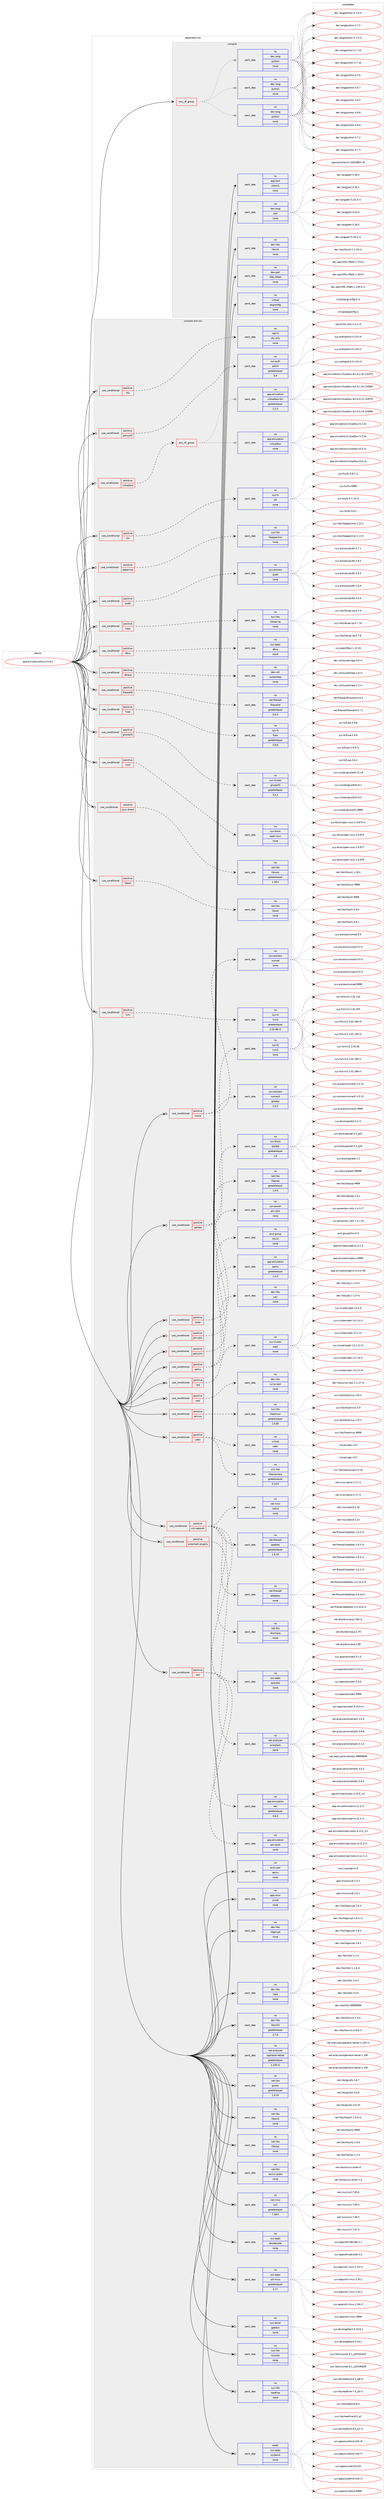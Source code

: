 digraph prolog {

# *************
# Graph options
# *************

newrank=true;
concentrate=true;
compound=true;
graph [rankdir=LR,fontname=Helvetica,fontsize=10,ranksep=1.5];#, ranksep=2.5, nodesep=0.2];
edge  [arrowhead=vee];
node  [fontname=Helvetica,fontsize=10];

# **********
# The ebuild
# **********

subgraph cluster_leftcol {
color=gray;
rank=same;
label=<<i>ebuild</i>>;
id [label="app-emulation/libvirt-5.8.0", color=red, width=4, href="../app-emulation/libvirt-5.8.0.svg"];
}

# ****************
# The dependencies
# ****************

subgraph cluster_midcol {
color=gray;
label=<<i>dependencies</i>>;
subgraph cluster_compile {
fillcolor="#eeeeee";
style=filled;
label=<<i>compile</i>>;
subgraph any8512 {
dependency486851 [label=<<TABLE BORDER="0" CELLBORDER="1" CELLSPACING="0" CELLPADDING="4"><TR><TD CELLPADDING="10">any_of_group</TD></TR></TABLE>>, shape=none, color=red];subgraph pack362176 {
dependency486852 [label=<<TABLE BORDER="0" CELLBORDER="1" CELLSPACING="0" CELLPADDING="4" WIDTH="220"><TR><TD ROWSPAN="6" CELLPADDING="30">pack_dep</TD></TR><TR><TD WIDTH="110">no</TD></TR><TR><TD>dev-lang</TD></TR><TR><TD>python</TD></TR><TR><TD>none</TD></TR><TR><TD></TD></TR></TABLE>>, shape=none, color=blue];
}
dependency486851:e -> dependency486852:w [weight=20,style="dotted",arrowhead="oinv"];
subgraph pack362177 {
dependency486853 [label=<<TABLE BORDER="0" CELLBORDER="1" CELLSPACING="0" CELLPADDING="4" WIDTH="220"><TR><TD ROWSPAN="6" CELLPADDING="30">pack_dep</TD></TR><TR><TD WIDTH="110">no</TD></TR><TR><TD>dev-lang</TD></TR><TR><TD>python</TD></TR><TR><TD>none</TD></TR><TR><TD></TD></TR></TABLE>>, shape=none, color=blue];
}
dependency486851:e -> dependency486853:w [weight=20,style="dotted",arrowhead="oinv"];
subgraph pack362178 {
dependency486854 [label=<<TABLE BORDER="0" CELLBORDER="1" CELLSPACING="0" CELLPADDING="4" WIDTH="220"><TR><TD ROWSPAN="6" CELLPADDING="30">pack_dep</TD></TR><TR><TD WIDTH="110">no</TD></TR><TR><TD>dev-lang</TD></TR><TR><TD>python</TD></TR><TR><TD>none</TD></TR><TR><TD></TD></TR></TABLE>>, shape=none, color=blue];
}
dependency486851:e -> dependency486854:w [weight=20,style="dotted",arrowhead="oinv"];
}
id:e -> dependency486851:w [weight=20,style="solid",arrowhead="vee"];
subgraph pack362179 {
dependency486855 [label=<<TABLE BORDER="0" CELLBORDER="1" CELLSPACING="0" CELLPADDING="4" WIDTH="220"><TR><TD ROWSPAN="6" CELLPADDING="30">pack_dep</TD></TR><TR><TD WIDTH="110">no</TD></TR><TR><TD>app-text</TD></TR><TR><TD>xhtml1</TD></TR><TR><TD>none</TD></TR><TR><TD></TD></TR></TABLE>>, shape=none, color=blue];
}
id:e -> dependency486855:w [weight=20,style="solid",arrowhead="vee"];
subgraph pack362180 {
dependency486856 [label=<<TABLE BORDER="0" CELLBORDER="1" CELLSPACING="0" CELLPADDING="4" WIDTH="220"><TR><TD ROWSPAN="6" CELLPADDING="30">pack_dep</TD></TR><TR><TD WIDTH="110">no</TD></TR><TR><TD>dev-lang</TD></TR><TR><TD>perl</TD></TR><TR><TD>none</TD></TR><TR><TD></TD></TR></TABLE>>, shape=none, color=blue];
}
id:e -> dependency486856:w [weight=20,style="solid",arrowhead="vee"];
subgraph pack362181 {
dependency486857 [label=<<TABLE BORDER="0" CELLBORDER="1" CELLSPACING="0" CELLPADDING="4" WIDTH="220"><TR><TD ROWSPAN="6" CELLPADDING="30">pack_dep</TD></TR><TR><TD WIDTH="110">no</TD></TR><TR><TD>dev-libs</TD></TR><TR><TD>libxslt</TD></TR><TR><TD>none</TD></TR><TR><TD></TD></TR></TABLE>>, shape=none, color=blue];
}
id:e -> dependency486857:w [weight=20,style="solid",arrowhead="vee"];
subgraph pack362182 {
dependency486858 [label=<<TABLE BORDER="0" CELLBORDER="1" CELLSPACING="0" CELLPADDING="4" WIDTH="220"><TR><TD ROWSPAN="6" CELLPADDING="30">pack_dep</TD></TR><TR><TD WIDTH="110">no</TD></TR><TR><TD>dev-perl</TD></TR><TR><TD>XML-XPath</TD></TR><TR><TD>none</TD></TR><TR><TD></TD></TR></TABLE>>, shape=none, color=blue];
}
id:e -> dependency486858:w [weight=20,style="solid",arrowhead="vee"];
subgraph pack362183 {
dependency486859 [label=<<TABLE BORDER="0" CELLBORDER="1" CELLSPACING="0" CELLPADDING="4" WIDTH="220"><TR><TD ROWSPAN="6" CELLPADDING="30">pack_dep</TD></TR><TR><TD WIDTH="110">no</TD></TR><TR><TD>virtual</TD></TR><TR><TD>pkgconfig</TD></TR><TR><TD>none</TD></TR><TR><TD></TD></TR></TABLE>>, shape=none, color=blue];
}
id:e -> dependency486859:w [weight=20,style="solid",arrowhead="vee"];
}
subgraph cluster_compileandrun {
fillcolor="#eeeeee";
style=filled;
label=<<i>compile and run</i>>;
subgraph cond115855 {
dependency486860 [label=<<TABLE BORDER="0" CELLBORDER="1" CELLSPACING="0" CELLPADDING="4"><TR><TD ROWSPAN="3" CELLPADDING="10">use_conditional</TD></TR><TR><TD>positive</TD></TR><TR><TD>apparmor</TD></TR></TABLE>>, shape=none, color=red];
subgraph pack362184 {
dependency486861 [label=<<TABLE BORDER="0" CELLBORDER="1" CELLSPACING="0" CELLPADDING="4" WIDTH="220"><TR><TD ROWSPAN="6" CELLPADDING="30">pack_dep</TD></TR><TR><TD WIDTH="110">no</TD></TR><TR><TD>sys-libs</TD></TR><TR><TD>libapparmor</TD></TR><TR><TD>none</TD></TR><TR><TD></TD></TR></TABLE>>, shape=none, color=blue];
}
dependency486860:e -> dependency486861:w [weight=20,style="dashed",arrowhead="vee"];
}
id:e -> dependency486860:w [weight=20,style="solid",arrowhead="odotvee"];
subgraph cond115856 {
dependency486862 [label=<<TABLE BORDER="0" CELLBORDER="1" CELLSPACING="0" CELLPADDING="4"><TR><TD ROWSPAN="3" CELLPADDING="10">use_conditional</TD></TR><TR><TD>positive</TD></TR><TR><TD>audit</TD></TR></TABLE>>, shape=none, color=red];
subgraph pack362185 {
dependency486863 [label=<<TABLE BORDER="0" CELLBORDER="1" CELLSPACING="0" CELLPADDING="4" WIDTH="220"><TR><TD ROWSPAN="6" CELLPADDING="30">pack_dep</TD></TR><TR><TD WIDTH="110">no</TD></TR><TR><TD>sys-process</TD></TR><TR><TD>audit</TD></TR><TR><TD>none</TD></TR><TR><TD></TD></TR></TABLE>>, shape=none, color=blue];
}
dependency486862:e -> dependency486863:w [weight=20,style="dashed",arrowhead="vee"];
}
id:e -> dependency486862:w [weight=20,style="solid",arrowhead="odotvee"];
subgraph cond115857 {
dependency486864 [label=<<TABLE BORDER="0" CELLBORDER="1" CELLSPACING="0" CELLPADDING="4"><TR><TD ROWSPAN="3" CELLPADDING="10">use_conditional</TD></TR><TR><TD>positive</TD></TR><TR><TD>caps</TD></TR></TABLE>>, shape=none, color=red];
subgraph pack362186 {
dependency486865 [label=<<TABLE BORDER="0" CELLBORDER="1" CELLSPACING="0" CELLPADDING="4" WIDTH="220"><TR><TD ROWSPAN="6" CELLPADDING="30">pack_dep</TD></TR><TR><TD WIDTH="110">no</TD></TR><TR><TD>sys-libs</TD></TR><TR><TD>libcap-ng</TD></TR><TR><TD>none</TD></TR><TR><TD></TD></TR></TABLE>>, shape=none, color=blue];
}
dependency486864:e -> dependency486865:w [weight=20,style="dashed",arrowhead="vee"];
}
id:e -> dependency486864:w [weight=20,style="solid",arrowhead="odotvee"];
subgraph cond115858 {
dependency486866 [label=<<TABLE BORDER="0" CELLBORDER="1" CELLSPACING="0" CELLPADDING="4"><TR><TD ROWSPAN="3" CELLPADDING="10">use_conditional</TD></TR><TR><TD>positive</TD></TR><TR><TD>dbus</TD></TR></TABLE>>, shape=none, color=red];
subgraph pack362187 {
dependency486867 [label=<<TABLE BORDER="0" CELLBORDER="1" CELLSPACING="0" CELLPADDING="4" WIDTH="220"><TR><TD ROWSPAN="6" CELLPADDING="30">pack_dep</TD></TR><TR><TD WIDTH="110">no</TD></TR><TR><TD>sys-apps</TD></TR><TR><TD>dbus</TD></TR><TR><TD>none</TD></TR><TR><TD></TD></TR></TABLE>>, shape=none, color=blue];
}
dependency486866:e -> dependency486867:w [weight=20,style="dashed",arrowhead="vee"];
}
id:e -> dependency486866:w [weight=20,style="solid",arrowhead="odotvee"];
subgraph cond115859 {
dependency486868 [label=<<TABLE BORDER="0" CELLBORDER="1" CELLSPACING="0" CELLPADDING="4"><TR><TD ROWSPAN="3" CELLPADDING="10">use_conditional</TD></TR><TR><TD>positive</TD></TR><TR><TD>dtrace</TD></TR></TABLE>>, shape=none, color=red];
subgraph pack362188 {
dependency486869 [label=<<TABLE BORDER="0" CELLBORDER="1" CELLSPACING="0" CELLPADDING="4" WIDTH="220"><TR><TD ROWSPAN="6" CELLPADDING="30">pack_dep</TD></TR><TR><TD WIDTH="110">no</TD></TR><TR><TD>dev-util</TD></TR><TR><TD>systemtap</TD></TR><TR><TD>none</TD></TR><TR><TD></TD></TR></TABLE>>, shape=none, color=blue];
}
dependency486868:e -> dependency486869:w [weight=20,style="dashed",arrowhead="vee"];
}
id:e -> dependency486868:w [weight=20,style="solid",arrowhead="odotvee"];
subgraph cond115860 {
dependency486870 [label=<<TABLE BORDER="0" CELLBORDER="1" CELLSPACING="0" CELLPADDING="4"><TR><TD ROWSPAN="3" CELLPADDING="10">use_conditional</TD></TR><TR><TD>positive</TD></TR><TR><TD>firewalld</TD></TR></TABLE>>, shape=none, color=red];
subgraph pack362189 {
dependency486871 [label=<<TABLE BORDER="0" CELLBORDER="1" CELLSPACING="0" CELLPADDING="4" WIDTH="220"><TR><TD ROWSPAN="6" CELLPADDING="30">pack_dep</TD></TR><TR><TD WIDTH="110">no</TD></TR><TR><TD>net-firewall</TD></TR><TR><TD>firewalld</TD></TR><TR><TD>greaterequal</TD></TR><TR><TD>0.6.3</TD></TR></TABLE>>, shape=none, color=blue];
}
dependency486870:e -> dependency486871:w [weight=20,style="dashed",arrowhead="vee"];
}
id:e -> dependency486870:w [weight=20,style="solid",arrowhead="odotvee"];
subgraph cond115861 {
dependency486872 [label=<<TABLE BORDER="0" CELLBORDER="1" CELLSPACING="0" CELLPADDING="4"><TR><TD ROWSPAN="3" CELLPADDING="10">use_conditional</TD></TR><TR><TD>positive</TD></TR><TR><TD>fuse</TD></TR></TABLE>>, shape=none, color=red];
subgraph pack362190 {
dependency486873 [label=<<TABLE BORDER="0" CELLBORDER="1" CELLSPACING="0" CELLPADDING="4" WIDTH="220"><TR><TD ROWSPAN="6" CELLPADDING="30">pack_dep</TD></TR><TR><TD WIDTH="110">no</TD></TR><TR><TD>sys-fs</TD></TR><TR><TD>fuse</TD></TR><TR><TD>greaterequal</TD></TR><TR><TD>2.8.6</TD></TR></TABLE>>, shape=none, color=blue];
}
dependency486872:e -> dependency486873:w [weight=20,style="dashed",arrowhead="vee"];
}
id:e -> dependency486872:w [weight=20,style="solid",arrowhead="odotvee"];
subgraph cond115862 {
dependency486874 [label=<<TABLE BORDER="0" CELLBORDER="1" CELLSPACING="0" CELLPADDING="4"><TR><TD ROWSPAN="3" CELLPADDING="10">use_conditional</TD></TR><TR><TD>positive</TD></TR><TR><TD>glusterfs</TD></TR></TABLE>>, shape=none, color=red];
subgraph pack362191 {
dependency486875 [label=<<TABLE BORDER="0" CELLBORDER="1" CELLSPACING="0" CELLPADDING="4" WIDTH="220"><TR><TD ROWSPAN="6" CELLPADDING="30">pack_dep</TD></TR><TR><TD WIDTH="110">no</TD></TR><TR><TD>sys-cluster</TD></TR><TR><TD>glusterfs</TD></TR><TR><TD>greaterequal</TD></TR><TR><TD>3.4.1</TD></TR></TABLE>>, shape=none, color=blue];
}
dependency486874:e -> dependency486875:w [weight=20,style="dashed",arrowhead="vee"];
}
id:e -> dependency486874:w [weight=20,style="solid",arrowhead="odotvee"];
subgraph cond115863 {
dependency486876 [label=<<TABLE BORDER="0" CELLBORDER="1" CELLSPACING="0" CELLPADDING="4"><TR><TD ROWSPAN="3" CELLPADDING="10">use_conditional</TD></TR><TR><TD>positive</TD></TR><TR><TD>iscsi</TD></TR></TABLE>>, shape=none, color=red];
subgraph pack362192 {
dependency486877 [label=<<TABLE BORDER="0" CELLBORDER="1" CELLSPACING="0" CELLPADDING="4" WIDTH="220"><TR><TD ROWSPAN="6" CELLPADDING="30">pack_dep</TD></TR><TR><TD WIDTH="110">no</TD></TR><TR><TD>sys-block</TD></TR><TR><TD>open-iscsi</TD></TR><TR><TD>none</TD></TR><TR><TD></TD></TR></TABLE>>, shape=none, color=blue];
}
dependency486876:e -> dependency486877:w [weight=20,style="dashed",arrowhead="vee"];
}
id:e -> dependency486876:w [weight=20,style="solid",arrowhead="odotvee"];
subgraph cond115864 {
dependency486878 [label=<<TABLE BORDER="0" CELLBORDER="1" CELLSPACING="0" CELLPADDING="4"><TR><TD ROWSPAN="3" CELLPADDING="10">use_conditional</TD></TR><TR><TD>positive</TD></TR><TR><TD>iscsi-direct</TD></TR></TABLE>>, shape=none, color=red];
subgraph pack362193 {
dependency486879 [label=<<TABLE BORDER="0" CELLBORDER="1" CELLSPACING="0" CELLPADDING="4" WIDTH="220"><TR><TD ROWSPAN="6" CELLPADDING="30">pack_dep</TD></TR><TR><TD WIDTH="110">no</TD></TR><TR><TD>net-libs</TD></TR><TR><TD>libiscsi</TD></TR><TR><TD>greaterequal</TD></TR><TR><TD>1.18.0</TD></TR></TABLE>>, shape=none, color=blue];
}
dependency486878:e -> dependency486879:w [weight=20,style="dashed",arrowhead="vee"];
}
id:e -> dependency486878:w [weight=20,style="solid",arrowhead="odotvee"];
subgraph cond115865 {
dependency486880 [label=<<TABLE BORDER="0" CELLBORDER="1" CELLSPACING="0" CELLPADDING="4"><TR><TD ROWSPAN="3" CELLPADDING="10">use_conditional</TD></TR><TR><TD>positive</TD></TR><TR><TD>libssh</TD></TR></TABLE>>, shape=none, color=red];
subgraph pack362194 {
dependency486881 [label=<<TABLE BORDER="0" CELLBORDER="1" CELLSPACING="0" CELLPADDING="4" WIDTH="220"><TR><TD ROWSPAN="6" CELLPADDING="30">pack_dep</TD></TR><TR><TD WIDTH="110">no</TD></TR><TR><TD>net-libs</TD></TR><TR><TD>libssh</TD></TR><TR><TD>none</TD></TR><TR><TD></TD></TR></TABLE>>, shape=none, color=blue];
}
dependency486880:e -> dependency486881:w [weight=20,style="dashed",arrowhead="vee"];
}
id:e -> dependency486880:w [weight=20,style="solid",arrowhead="odotvee"];
subgraph cond115866 {
dependency486882 [label=<<TABLE BORDER="0" CELLBORDER="1" CELLSPACING="0" CELLPADDING="4"><TR><TD ROWSPAN="3" CELLPADDING="10">use_conditional</TD></TR><TR><TD>positive</TD></TR><TR><TD>lvm</TD></TR></TABLE>>, shape=none, color=red];
subgraph pack362195 {
dependency486883 [label=<<TABLE BORDER="0" CELLBORDER="1" CELLSPACING="0" CELLPADDING="4" WIDTH="220"><TR><TD ROWSPAN="6" CELLPADDING="30">pack_dep</TD></TR><TR><TD WIDTH="110">no</TD></TR><TR><TD>sys-fs</TD></TR><TR><TD>lvm2</TD></TR><TR><TD>greaterequal</TD></TR><TR><TD>2.02.48-r2</TD></TR></TABLE>>, shape=none, color=blue];
}
dependency486882:e -> dependency486883:w [weight=20,style="dashed",arrowhead="vee"];
}
id:e -> dependency486882:w [weight=20,style="solid",arrowhead="odotvee"];
subgraph cond115867 {
dependency486884 [label=<<TABLE BORDER="0" CELLBORDER="1" CELLSPACING="0" CELLPADDING="4"><TR><TD ROWSPAN="3" CELLPADDING="10">use_conditional</TD></TR><TR><TD>positive</TD></TR><TR><TD>nfs</TD></TR></TABLE>>, shape=none, color=red];
subgraph pack362196 {
dependency486885 [label=<<TABLE BORDER="0" CELLBORDER="1" CELLSPACING="0" CELLPADDING="4" WIDTH="220"><TR><TD ROWSPAN="6" CELLPADDING="30">pack_dep</TD></TR><TR><TD WIDTH="110">no</TD></TR><TR><TD>net-fs</TD></TR><TR><TD>nfs-utils</TD></TR><TR><TD>none</TD></TR><TR><TD></TD></TR></TABLE>>, shape=none, color=blue];
}
dependency486884:e -> dependency486885:w [weight=20,style="dashed",arrowhead="vee"];
}
id:e -> dependency486884:w [weight=20,style="solid",arrowhead="odotvee"];
subgraph cond115868 {
dependency486886 [label=<<TABLE BORDER="0" CELLBORDER="1" CELLSPACING="0" CELLPADDING="4"><TR><TD ROWSPAN="3" CELLPADDING="10">use_conditional</TD></TR><TR><TD>positive</TD></TR><TR><TD>numa</TD></TR></TABLE>>, shape=none, color=red];
subgraph pack362197 {
dependency486887 [label=<<TABLE BORDER="0" CELLBORDER="1" CELLSPACING="0" CELLPADDING="4" WIDTH="220"><TR><TD ROWSPAN="6" CELLPADDING="30">pack_dep</TD></TR><TR><TD WIDTH="110">no</TD></TR><TR><TD>sys-process</TD></TR><TR><TD>numactl</TD></TR><TR><TD>greater</TD></TR><TR><TD>2.0.2</TD></TR></TABLE>>, shape=none, color=blue];
}
dependency486886:e -> dependency486887:w [weight=20,style="dashed",arrowhead="vee"];
subgraph pack362198 {
dependency486888 [label=<<TABLE BORDER="0" CELLBORDER="1" CELLSPACING="0" CELLPADDING="4" WIDTH="220"><TR><TD ROWSPAN="6" CELLPADDING="30">pack_dep</TD></TR><TR><TD WIDTH="110">no</TD></TR><TR><TD>sys-process</TD></TR><TR><TD>numad</TD></TR><TR><TD>none</TD></TR><TR><TD></TD></TR></TABLE>>, shape=none, color=blue];
}
dependency486886:e -> dependency486888:w [weight=20,style="dashed",arrowhead="vee"];
}
id:e -> dependency486886:w [weight=20,style="solid",arrowhead="odotvee"];
subgraph cond115869 {
dependency486889 [label=<<TABLE BORDER="0" CELLBORDER="1" CELLSPACING="0" CELLPADDING="4"><TR><TD ROWSPAN="3" CELLPADDING="10">use_conditional</TD></TR><TR><TD>positive</TD></TR><TR><TD>parted</TD></TR></TABLE>>, shape=none, color=red];
subgraph pack362199 {
dependency486890 [label=<<TABLE BORDER="0" CELLBORDER="1" CELLSPACING="0" CELLPADDING="4" WIDTH="220"><TR><TD ROWSPAN="6" CELLPADDING="30">pack_dep</TD></TR><TR><TD WIDTH="110">no</TD></TR><TR><TD>sys-block</TD></TR><TR><TD>parted</TD></TR><TR><TD>greaterequal</TD></TR><TR><TD>1.8</TD></TR></TABLE>>, shape=none, color=blue];
}
dependency486889:e -> dependency486890:w [weight=20,style="dashed",arrowhead="vee"];
subgraph pack362200 {
dependency486891 [label=<<TABLE BORDER="0" CELLBORDER="1" CELLSPACING="0" CELLPADDING="4" WIDTH="220"><TR><TD ROWSPAN="6" CELLPADDING="30">pack_dep</TD></TR><TR><TD WIDTH="110">no</TD></TR><TR><TD>sys-fs</TD></TR><TR><TD>lvm2</TD></TR><TR><TD>none</TD></TR><TR><TD></TD></TR></TABLE>>, shape=none, color=blue];
}
dependency486889:e -> dependency486891:w [weight=20,style="dashed",arrowhead="vee"];
}
id:e -> dependency486889:w [weight=20,style="solid",arrowhead="odotvee"];
subgraph cond115870 {
dependency486892 [label=<<TABLE BORDER="0" CELLBORDER="1" CELLSPACING="0" CELLPADDING="4"><TR><TD ROWSPAN="3" CELLPADDING="10">use_conditional</TD></TR><TR><TD>positive</TD></TR><TR><TD>pcap</TD></TR></TABLE>>, shape=none, color=red];
subgraph pack362201 {
dependency486893 [label=<<TABLE BORDER="0" CELLBORDER="1" CELLSPACING="0" CELLPADDING="4" WIDTH="220"><TR><TD ROWSPAN="6" CELLPADDING="30">pack_dep</TD></TR><TR><TD WIDTH="110">no</TD></TR><TR><TD>net-libs</TD></TR><TR><TD>libpcap</TD></TR><TR><TD>greaterequal</TD></TR><TR><TD>1.0.0</TD></TR></TABLE>>, shape=none, color=blue];
}
dependency486892:e -> dependency486893:w [weight=20,style="dashed",arrowhead="vee"];
}
id:e -> dependency486892:w [weight=20,style="solid",arrowhead="odotvee"];
subgraph cond115871 {
dependency486894 [label=<<TABLE BORDER="0" CELLBORDER="1" CELLSPACING="0" CELLPADDING="4"><TR><TD ROWSPAN="3" CELLPADDING="10">use_conditional</TD></TR><TR><TD>positive</TD></TR><TR><TD>pm-utils</TD></TR></TABLE>>, shape=none, color=red];
subgraph pack362202 {
dependency486895 [label=<<TABLE BORDER="0" CELLBORDER="1" CELLSPACING="0" CELLPADDING="4" WIDTH="220"><TR><TD ROWSPAN="6" CELLPADDING="30">pack_dep</TD></TR><TR><TD WIDTH="110">no</TD></TR><TR><TD>sys-power</TD></TR><TR><TD>pm-utils</TD></TR><TR><TD>none</TD></TR><TR><TD></TD></TR></TABLE>>, shape=none, color=blue];
}
dependency486894:e -> dependency486895:w [weight=20,style="dashed",arrowhead="vee"];
}
id:e -> dependency486894:w [weight=20,style="solid",arrowhead="odotvee"];
subgraph cond115872 {
dependency486896 [label=<<TABLE BORDER="0" CELLBORDER="1" CELLSPACING="0" CELLPADDING="4"><TR><TD ROWSPAN="3" CELLPADDING="10">use_conditional</TD></TR><TR><TD>positive</TD></TR><TR><TD>policykit</TD></TR></TABLE>>, shape=none, color=red];
subgraph pack362203 {
dependency486897 [label=<<TABLE BORDER="0" CELLBORDER="1" CELLSPACING="0" CELLPADDING="4" WIDTH="220"><TR><TD ROWSPAN="6" CELLPADDING="30">pack_dep</TD></TR><TR><TD WIDTH="110">no</TD></TR><TR><TD>acct-group</TD></TR><TR><TD>libvirt</TD></TR><TR><TD>none</TD></TR><TR><TD></TD></TR></TABLE>>, shape=none, color=blue];
}
dependency486896:e -> dependency486897:w [weight=20,style="dashed",arrowhead="vee"];
}
id:e -> dependency486896:w [weight=20,style="solid",arrowhead="odotvee"];
subgraph cond115873 {
dependency486898 [label=<<TABLE BORDER="0" CELLBORDER="1" CELLSPACING="0" CELLPADDING="4"><TR><TD ROWSPAN="3" CELLPADDING="10">use_conditional</TD></TR><TR><TD>positive</TD></TR><TR><TD>policykit</TD></TR></TABLE>>, shape=none, color=red];
subgraph pack362204 {
dependency486899 [label=<<TABLE BORDER="0" CELLBORDER="1" CELLSPACING="0" CELLPADDING="4" WIDTH="220"><TR><TD ROWSPAN="6" CELLPADDING="30">pack_dep</TD></TR><TR><TD WIDTH="110">no</TD></TR><TR><TD>sys-auth</TD></TR><TR><TD>polkit</TD></TR><TR><TD>greaterequal</TD></TR><TR><TD>0.9</TD></TR></TABLE>>, shape=none, color=blue];
}
dependency486898:e -> dependency486899:w [weight=20,style="dashed",arrowhead="vee"];
}
id:e -> dependency486898:w [weight=20,style="solid",arrowhead="odotvee"];
subgraph cond115874 {
dependency486900 [label=<<TABLE BORDER="0" CELLBORDER="1" CELLSPACING="0" CELLPADDING="4"><TR><TD ROWSPAN="3" CELLPADDING="10">use_conditional</TD></TR><TR><TD>positive</TD></TR><TR><TD>qemu</TD></TR></TABLE>>, shape=none, color=red];
subgraph pack362205 {
dependency486901 [label=<<TABLE BORDER="0" CELLBORDER="1" CELLSPACING="0" CELLPADDING="4" WIDTH="220"><TR><TD ROWSPAN="6" CELLPADDING="30">pack_dep</TD></TR><TR><TD WIDTH="110">no</TD></TR><TR><TD>app-emulation</TD></TR><TR><TD>qemu</TD></TR><TR><TD>greaterequal</TD></TR><TR><TD>1.5.0</TD></TR></TABLE>>, shape=none, color=blue];
}
dependency486900:e -> dependency486901:w [weight=20,style="dashed",arrowhead="vee"];
subgraph pack362206 {
dependency486902 [label=<<TABLE BORDER="0" CELLBORDER="1" CELLSPACING="0" CELLPADDING="4" WIDTH="220"><TR><TD ROWSPAN="6" CELLPADDING="30">pack_dep</TD></TR><TR><TD WIDTH="110">no</TD></TR><TR><TD>dev-libs</TD></TR><TR><TD>yajl</TD></TR><TR><TD>none</TD></TR><TR><TD></TD></TR></TABLE>>, shape=none, color=blue];
}
dependency486900:e -> dependency486902:w [weight=20,style="dashed",arrowhead="vee"];
}
id:e -> dependency486900:w [weight=20,style="solid",arrowhead="odotvee"];
subgraph cond115875 {
dependency486903 [label=<<TABLE BORDER="0" CELLBORDER="1" CELLSPACING="0" CELLPADDING="4"><TR><TD ROWSPAN="3" CELLPADDING="10">use_conditional</TD></TR><TR><TD>positive</TD></TR><TR><TD>rbd</TD></TR></TABLE>>, shape=none, color=red];
subgraph pack362207 {
dependency486904 [label=<<TABLE BORDER="0" CELLBORDER="1" CELLSPACING="0" CELLPADDING="4" WIDTH="220"><TR><TD ROWSPAN="6" CELLPADDING="30">pack_dep</TD></TR><TR><TD WIDTH="110">no</TD></TR><TR><TD>sys-cluster</TD></TR><TR><TD>ceph</TD></TR><TR><TD>none</TD></TR><TR><TD></TD></TR></TABLE>>, shape=none, color=blue];
}
dependency486903:e -> dependency486904:w [weight=20,style="dashed",arrowhead="vee"];
}
id:e -> dependency486903:w [weight=20,style="solid",arrowhead="odotvee"];
subgraph cond115876 {
dependency486905 [label=<<TABLE BORDER="0" CELLBORDER="1" CELLSPACING="0" CELLPADDING="4"><TR><TD ROWSPAN="3" CELLPADDING="10">use_conditional</TD></TR><TR><TD>positive</TD></TR><TR><TD>sasl</TD></TR></TABLE>>, shape=none, color=red];
subgraph pack362208 {
dependency486906 [label=<<TABLE BORDER="0" CELLBORDER="1" CELLSPACING="0" CELLPADDING="4" WIDTH="220"><TR><TD ROWSPAN="6" CELLPADDING="30">pack_dep</TD></TR><TR><TD WIDTH="110">no</TD></TR><TR><TD>dev-libs</TD></TR><TR><TD>cyrus-sasl</TD></TR><TR><TD>none</TD></TR><TR><TD></TD></TR></TABLE>>, shape=none, color=blue];
}
dependency486905:e -> dependency486906:w [weight=20,style="dashed",arrowhead="vee"];
}
id:e -> dependency486905:w [weight=20,style="solid",arrowhead="odotvee"];
subgraph cond115877 {
dependency486907 [label=<<TABLE BORDER="0" CELLBORDER="1" CELLSPACING="0" CELLPADDING="4"><TR><TD ROWSPAN="3" CELLPADDING="10">use_conditional</TD></TR><TR><TD>positive</TD></TR><TR><TD>selinux</TD></TR></TABLE>>, shape=none, color=red];
subgraph pack362209 {
dependency486908 [label=<<TABLE BORDER="0" CELLBORDER="1" CELLSPACING="0" CELLPADDING="4" WIDTH="220"><TR><TD ROWSPAN="6" CELLPADDING="30">pack_dep</TD></TR><TR><TD WIDTH="110">no</TD></TR><TR><TD>sys-libs</TD></TR><TR><TD>libselinux</TD></TR><TR><TD>greaterequal</TD></TR><TR><TD>2.0.85</TD></TR></TABLE>>, shape=none, color=blue];
}
dependency486907:e -> dependency486908:w [weight=20,style="dashed",arrowhead="vee"];
}
id:e -> dependency486907:w [weight=20,style="solid",arrowhead="odotvee"];
subgraph cond115878 {
dependency486909 [label=<<TABLE BORDER="0" CELLBORDER="1" CELLSPACING="0" CELLPADDING="4"><TR><TD ROWSPAN="3" CELLPADDING="10">use_conditional</TD></TR><TR><TD>positive</TD></TR><TR><TD>udev</TD></TR></TABLE>>, shape=none, color=red];
subgraph pack362210 {
dependency486910 [label=<<TABLE BORDER="0" CELLBORDER="1" CELLSPACING="0" CELLPADDING="4" WIDTH="220"><TR><TD ROWSPAN="6" CELLPADDING="30">pack_dep</TD></TR><TR><TD WIDTH="110">no</TD></TR><TR><TD>virtual</TD></TR><TR><TD>udev</TD></TR><TR><TD>none</TD></TR><TR><TD></TD></TR></TABLE>>, shape=none, color=blue];
}
dependency486909:e -> dependency486910:w [weight=20,style="dashed",arrowhead="vee"];
subgraph pack362211 {
dependency486911 [label=<<TABLE BORDER="0" CELLBORDER="1" CELLSPACING="0" CELLPADDING="4" WIDTH="220"><TR><TD ROWSPAN="6" CELLPADDING="30">pack_dep</TD></TR><TR><TD WIDTH="110">no</TD></TR><TR><TD>x11-libs</TD></TR><TR><TD>libpciaccess</TD></TR><TR><TD>greaterequal</TD></TR><TR><TD>0.10.9</TD></TR></TABLE>>, shape=none, color=blue];
}
dependency486909:e -> dependency486911:w [weight=20,style="dashed",arrowhead="vee"];
}
id:e -> dependency486909:w [weight=20,style="solid",arrowhead="odotvee"];
subgraph cond115879 {
dependency486912 [label=<<TABLE BORDER="0" CELLBORDER="1" CELLSPACING="0" CELLPADDING="4"><TR><TD ROWSPAN="3" CELLPADDING="10">use_conditional</TD></TR><TR><TD>positive</TD></TR><TR><TD>virt-network</TD></TR></TABLE>>, shape=none, color=red];
subgraph pack362212 {
dependency486913 [label=<<TABLE BORDER="0" CELLBORDER="1" CELLSPACING="0" CELLPADDING="4" WIDTH="220"><TR><TD ROWSPAN="6" CELLPADDING="30">pack_dep</TD></TR><TR><TD WIDTH="110">no</TD></TR><TR><TD>net-dns</TD></TR><TR><TD>dnsmasq</TD></TR><TR><TD>none</TD></TR><TR><TD></TD></TR></TABLE>>, shape=none, color=blue];
}
dependency486912:e -> dependency486913:w [weight=20,style="dashed",arrowhead="vee"];
subgraph pack362213 {
dependency486914 [label=<<TABLE BORDER="0" CELLBORDER="1" CELLSPACING="0" CELLPADDING="4" WIDTH="220"><TR><TD ROWSPAN="6" CELLPADDING="30">pack_dep</TD></TR><TR><TD WIDTH="110">no</TD></TR><TR><TD>net-firewall</TD></TR><TR><TD>ebtables</TD></TR><TR><TD>none</TD></TR><TR><TD></TD></TR></TABLE>>, shape=none, color=blue];
}
dependency486912:e -> dependency486914:w [weight=20,style="dashed",arrowhead="vee"];
subgraph pack362214 {
dependency486915 [label=<<TABLE BORDER="0" CELLBORDER="1" CELLSPACING="0" CELLPADDING="4" WIDTH="220"><TR><TD ROWSPAN="6" CELLPADDING="30">pack_dep</TD></TR><TR><TD WIDTH="110">no</TD></TR><TR><TD>net-firewall</TD></TR><TR><TD>iptables</TD></TR><TR><TD>greaterequal</TD></TR><TR><TD>1.4.10</TD></TR></TABLE>>, shape=none, color=blue];
}
dependency486912:e -> dependency486915:w [weight=20,style="dashed",arrowhead="vee"];
subgraph pack362215 {
dependency486916 [label=<<TABLE BORDER="0" CELLBORDER="1" CELLSPACING="0" CELLPADDING="4" WIDTH="220"><TR><TD ROWSPAN="6" CELLPADDING="30">pack_dep</TD></TR><TR><TD WIDTH="110">no</TD></TR><TR><TD>net-misc</TD></TR><TR><TD>radvd</TD></TR><TR><TD>none</TD></TR><TR><TD></TD></TR></TABLE>>, shape=none, color=blue];
}
dependency486912:e -> dependency486916:w [weight=20,style="dashed",arrowhead="vee"];
subgraph pack362216 {
dependency486917 [label=<<TABLE BORDER="0" CELLBORDER="1" CELLSPACING="0" CELLPADDING="4" WIDTH="220"><TR><TD ROWSPAN="6" CELLPADDING="30">pack_dep</TD></TR><TR><TD WIDTH="110">no</TD></TR><TR><TD>sys-apps</TD></TR><TR><TD>iproute2</TD></TR><TR><TD>none</TD></TR><TR><TD></TD></TR></TABLE>>, shape=none, color=blue];
}
dependency486912:e -> dependency486917:w [weight=20,style="dashed",arrowhead="vee"];
}
id:e -> dependency486912:w [weight=20,style="solid",arrowhead="odotvee"];
subgraph cond115880 {
dependency486918 [label=<<TABLE BORDER="0" CELLBORDER="1" CELLSPACING="0" CELLPADDING="4"><TR><TD ROWSPAN="3" CELLPADDING="10">use_conditional</TD></TR><TR><TD>positive</TD></TR><TR><TD>virtualbox</TD></TR></TABLE>>, shape=none, color=red];
subgraph any8513 {
dependency486919 [label=<<TABLE BORDER="0" CELLBORDER="1" CELLSPACING="0" CELLPADDING="4"><TR><TD CELLPADDING="10">any_of_group</TD></TR></TABLE>>, shape=none, color=red];subgraph pack362217 {
dependency486920 [label=<<TABLE BORDER="0" CELLBORDER="1" CELLSPACING="0" CELLPADDING="4" WIDTH="220"><TR><TD ROWSPAN="6" CELLPADDING="30">pack_dep</TD></TR><TR><TD WIDTH="110">no</TD></TR><TR><TD>app-emulation</TD></TR><TR><TD>virtualbox</TD></TR><TR><TD>none</TD></TR><TR><TD></TD></TR></TABLE>>, shape=none, color=blue];
}
dependency486919:e -> dependency486920:w [weight=20,style="dotted",arrowhead="oinv"];
subgraph pack362218 {
dependency486921 [label=<<TABLE BORDER="0" CELLBORDER="1" CELLSPACING="0" CELLPADDING="4" WIDTH="220"><TR><TD ROWSPAN="6" CELLPADDING="30">pack_dep</TD></TR><TR><TD WIDTH="110">no</TD></TR><TR><TD>app-emulation</TD></TR><TR><TD>virtualbox-bin</TD></TR><TR><TD>greaterequal</TD></TR><TR><TD>2.2.0</TD></TR></TABLE>>, shape=none, color=blue];
}
dependency486919:e -> dependency486921:w [weight=20,style="dotted",arrowhead="oinv"];
}
dependency486918:e -> dependency486919:w [weight=20,style="dashed",arrowhead="vee"];
}
id:e -> dependency486918:w [weight=20,style="solid",arrowhead="odotvee"];
subgraph cond115881 {
dependency486922 [label=<<TABLE BORDER="0" CELLBORDER="1" CELLSPACING="0" CELLPADDING="4"><TR><TD ROWSPAN="3" CELLPADDING="10">use_conditional</TD></TR><TR><TD>positive</TD></TR><TR><TD>wireshark-plugins</TD></TR></TABLE>>, shape=none, color=red];
subgraph pack362219 {
dependency486923 [label=<<TABLE BORDER="0" CELLBORDER="1" CELLSPACING="0" CELLPADDING="4" WIDTH="220"><TR><TD ROWSPAN="6" CELLPADDING="30">pack_dep</TD></TR><TR><TD WIDTH="110">no</TD></TR><TR><TD>net-analyzer</TD></TR><TR><TD>wireshark</TD></TR><TR><TD>none</TD></TR><TR><TD></TD></TR></TABLE>>, shape=none, color=blue];
}
dependency486922:e -> dependency486923:w [weight=20,style="dashed",arrowhead="vee"];
}
id:e -> dependency486922:w [weight=20,style="solid",arrowhead="odotvee"];
subgraph cond115882 {
dependency486924 [label=<<TABLE BORDER="0" CELLBORDER="1" CELLSPACING="0" CELLPADDING="4"><TR><TD ROWSPAN="3" CELLPADDING="10">use_conditional</TD></TR><TR><TD>positive</TD></TR><TR><TD>xen</TD></TR></TABLE>>, shape=none, color=red];
subgraph pack362220 {
dependency486925 [label=<<TABLE BORDER="0" CELLBORDER="1" CELLSPACING="0" CELLPADDING="4" WIDTH="220"><TR><TD ROWSPAN="6" CELLPADDING="30">pack_dep</TD></TR><TR><TD WIDTH="110">no</TD></TR><TR><TD>app-emulation</TD></TR><TR><TD>xen</TD></TR><TR><TD>greaterequal</TD></TR><TR><TD>4.6.0</TD></TR></TABLE>>, shape=none, color=blue];
}
dependency486924:e -> dependency486925:w [weight=20,style="dashed",arrowhead="vee"];
subgraph pack362221 {
dependency486926 [label=<<TABLE BORDER="0" CELLBORDER="1" CELLSPACING="0" CELLPADDING="4" WIDTH="220"><TR><TD ROWSPAN="6" CELLPADDING="30">pack_dep</TD></TR><TR><TD WIDTH="110">no</TD></TR><TR><TD>app-emulation</TD></TR><TR><TD>xen-tools</TD></TR><TR><TD>none</TD></TR><TR><TD></TD></TR></TABLE>>, shape=none, color=blue];
}
dependency486924:e -> dependency486926:w [weight=20,style="dashed",arrowhead="vee"];
}
id:e -> dependency486924:w [weight=20,style="solid",arrowhead="odotvee"];
subgraph cond115883 {
dependency486927 [label=<<TABLE BORDER="0" CELLBORDER="1" CELLSPACING="0" CELLPADDING="4"><TR><TD ROWSPAN="3" CELLPADDING="10">use_conditional</TD></TR><TR><TD>positive</TD></TR><TR><TD>zfs</TD></TR></TABLE>>, shape=none, color=red];
subgraph pack362222 {
dependency486928 [label=<<TABLE BORDER="0" CELLBORDER="1" CELLSPACING="0" CELLPADDING="4" WIDTH="220"><TR><TD ROWSPAN="6" CELLPADDING="30">pack_dep</TD></TR><TR><TD WIDTH="110">no</TD></TR><TR><TD>sys-fs</TD></TR><TR><TD>zfs</TD></TR><TR><TD>none</TD></TR><TR><TD></TD></TR></TABLE>>, shape=none, color=blue];
}
dependency486927:e -> dependency486928:w [weight=20,style="dashed",arrowhead="vee"];
}
id:e -> dependency486927:w [weight=20,style="solid",arrowhead="odotvee"];
subgraph pack362223 {
dependency486929 [label=<<TABLE BORDER="0" CELLBORDER="1" CELLSPACING="0" CELLPADDING="4" WIDTH="220"><TR><TD ROWSPAN="6" CELLPADDING="30">pack_dep</TD></TR><TR><TD WIDTH="110">no</TD></TR><TR><TD>acct-user</TD></TR><TR><TD>qemu</TD></TR><TR><TD>none</TD></TR><TR><TD></TD></TR></TABLE>>, shape=none, color=blue];
}
id:e -> dependency486929:w [weight=20,style="solid",arrowhead="odotvee"];
subgraph pack362224 {
dependency486930 [label=<<TABLE BORDER="0" CELLBORDER="1" CELLSPACING="0" CELLPADDING="4" WIDTH="220"><TR><TD ROWSPAN="6" CELLPADDING="30">pack_dep</TD></TR><TR><TD WIDTH="110">no</TD></TR><TR><TD>app-misc</TD></TR><TR><TD>scrub</TD></TR><TR><TD>none</TD></TR><TR><TD></TD></TR></TABLE>>, shape=none, color=blue];
}
id:e -> dependency486930:w [weight=20,style="solid",arrowhead="odotvee"];
subgraph pack362225 {
dependency486931 [label=<<TABLE BORDER="0" CELLBORDER="1" CELLSPACING="0" CELLPADDING="4" WIDTH="220"><TR><TD ROWSPAN="6" CELLPADDING="30">pack_dep</TD></TR><TR><TD WIDTH="110">no</TD></TR><TR><TD>dev-libs</TD></TR><TR><TD>libgcrypt</TD></TR><TR><TD>none</TD></TR><TR><TD></TD></TR></TABLE>>, shape=none, color=blue];
}
id:e -> dependency486931:w [weight=20,style="solid",arrowhead="odotvee"];
subgraph pack362226 {
dependency486932 [label=<<TABLE BORDER="0" CELLBORDER="1" CELLSPACING="0" CELLPADDING="4" WIDTH="220"><TR><TD ROWSPAN="6" CELLPADDING="30">pack_dep</TD></TR><TR><TD WIDTH="110">no</TD></TR><TR><TD>dev-libs</TD></TR><TR><TD>libnl</TD></TR><TR><TD>none</TD></TR><TR><TD></TD></TR></TABLE>>, shape=none, color=blue];
}
id:e -> dependency486932:w [weight=20,style="solid",arrowhead="odotvee"];
subgraph pack362227 {
dependency486933 [label=<<TABLE BORDER="0" CELLBORDER="1" CELLSPACING="0" CELLPADDING="4" WIDTH="220"><TR><TD ROWSPAN="6" CELLPADDING="30">pack_dep</TD></TR><TR><TD WIDTH="110">no</TD></TR><TR><TD>dev-libs</TD></TR><TR><TD>libxml2</TD></TR><TR><TD>greaterequal</TD></TR><TR><TD>2.7.6</TD></TR></TABLE>>, shape=none, color=blue];
}
id:e -> dependency486933:w [weight=20,style="solid",arrowhead="odotvee"];
subgraph pack362228 {
dependency486934 [label=<<TABLE BORDER="0" CELLBORDER="1" CELLSPACING="0" CELLPADDING="4" WIDTH="220"><TR><TD ROWSPAN="6" CELLPADDING="30">pack_dep</TD></TR><TR><TD WIDTH="110">no</TD></TR><TR><TD>net-analyzer</TD></TR><TR><TD>openbsd-netcat</TD></TR><TR><TD>greaterequal</TD></TR><TR><TD>1.105-r1</TD></TR></TABLE>>, shape=none, color=blue];
}
id:e -> dependency486934:w [weight=20,style="solid",arrowhead="odotvee"];
subgraph pack362229 {
dependency486935 [label=<<TABLE BORDER="0" CELLBORDER="1" CELLSPACING="0" CELLPADDING="4" WIDTH="220"><TR><TD ROWSPAN="6" CELLPADDING="30">pack_dep</TD></TR><TR><TD WIDTH="110">no</TD></TR><TR><TD>net-libs</TD></TR><TR><TD>gnutls</TD></TR><TR><TD>greaterequal</TD></TR><TR><TD>1.0.25</TD></TR></TABLE>>, shape=none, color=blue];
}
id:e -> dependency486935:w [weight=20,style="solid",arrowhead="odotvee"];
subgraph pack362230 {
dependency486936 [label=<<TABLE BORDER="0" CELLBORDER="1" CELLSPACING="0" CELLPADDING="4" WIDTH="220"><TR><TD ROWSPAN="6" CELLPADDING="30">pack_dep</TD></TR><TR><TD WIDTH="110">no</TD></TR><TR><TD>net-libs</TD></TR><TR><TD>libssh2</TD></TR><TR><TD>none</TD></TR><TR><TD></TD></TR></TABLE>>, shape=none, color=blue];
}
id:e -> dependency486936:w [weight=20,style="solid",arrowhead="odotvee"];
subgraph pack362231 {
dependency486937 [label=<<TABLE BORDER="0" CELLBORDER="1" CELLSPACING="0" CELLPADDING="4" WIDTH="220"><TR><TD ROWSPAN="6" CELLPADDING="30">pack_dep</TD></TR><TR><TD WIDTH="110">no</TD></TR><TR><TD>net-libs</TD></TR><TR><TD>libtirpc</TD></TR><TR><TD>none</TD></TR><TR><TD></TD></TR></TABLE>>, shape=none, color=blue];
}
id:e -> dependency486937:w [weight=20,style="solid",arrowhead="odotvee"];
subgraph pack362232 {
dependency486938 [label=<<TABLE BORDER="0" CELLBORDER="1" CELLSPACING="0" CELLPADDING="4" WIDTH="220"><TR><TD ROWSPAN="6" CELLPADDING="30">pack_dep</TD></TR><TR><TD WIDTH="110">no</TD></TR><TR><TD>net-libs</TD></TR><TR><TD>rpcsvc-proto</TD></TR><TR><TD>none</TD></TR><TR><TD></TD></TR></TABLE>>, shape=none, color=blue];
}
id:e -> dependency486938:w [weight=20,style="solid",arrowhead="odotvee"];
subgraph pack362233 {
dependency486939 [label=<<TABLE BORDER="0" CELLBORDER="1" CELLSPACING="0" CELLPADDING="4" WIDTH="220"><TR><TD ROWSPAN="6" CELLPADDING="30">pack_dep</TD></TR><TR><TD WIDTH="110">no</TD></TR><TR><TD>net-misc</TD></TR><TR><TD>curl</TD></TR><TR><TD>greaterequal</TD></TR><TR><TD>7.18.0</TD></TR></TABLE>>, shape=none, color=blue];
}
id:e -> dependency486939:w [weight=20,style="solid",arrowhead="odotvee"];
subgraph pack362234 {
dependency486940 [label=<<TABLE BORDER="0" CELLBORDER="1" CELLSPACING="0" CELLPADDING="4" WIDTH="220"><TR><TD ROWSPAN="6" CELLPADDING="30">pack_dep</TD></TR><TR><TD WIDTH="110">no</TD></TR><TR><TD>sys-apps</TD></TR><TR><TD>dmidecode</TD></TR><TR><TD>none</TD></TR><TR><TD></TD></TR></TABLE>>, shape=none, color=blue];
}
id:e -> dependency486940:w [weight=20,style="solid",arrowhead="odotvee"];
subgraph pack362235 {
dependency486941 [label=<<TABLE BORDER="0" CELLBORDER="1" CELLSPACING="0" CELLPADDING="4" WIDTH="220"><TR><TD ROWSPAN="6" CELLPADDING="30">pack_dep</TD></TR><TR><TD WIDTH="110">no</TD></TR><TR><TD>sys-apps</TD></TR><TR><TD>util-linux</TD></TR><TR><TD>greaterequal</TD></TR><TR><TD>2.17</TD></TR></TABLE>>, shape=none, color=blue];
}
id:e -> dependency486941:w [weight=20,style="solid",arrowhead="odotvee"];
subgraph pack362236 {
dependency486942 [label=<<TABLE BORDER="0" CELLBORDER="1" CELLSPACING="0" CELLPADDING="4" WIDTH="220"><TR><TD ROWSPAN="6" CELLPADDING="30">pack_dep</TD></TR><TR><TD WIDTH="110">no</TD></TR><TR><TD>sys-devel</TD></TR><TR><TD>gettext</TD></TR><TR><TD>none</TD></TR><TR><TD></TD></TR></TABLE>>, shape=none, color=blue];
}
id:e -> dependency486942:w [weight=20,style="solid",arrowhead="odotvee"];
subgraph pack362237 {
dependency486943 [label=<<TABLE BORDER="0" CELLBORDER="1" CELLSPACING="0" CELLPADDING="4" WIDTH="220"><TR><TD ROWSPAN="6" CELLPADDING="30">pack_dep</TD></TR><TR><TD WIDTH="110">no</TD></TR><TR><TD>sys-libs</TD></TR><TR><TD>ncurses</TD></TR><TR><TD>none</TD></TR><TR><TD></TD></TR></TABLE>>, shape=none, color=blue];
}
id:e -> dependency486943:w [weight=20,style="solid",arrowhead="odotvee"];
subgraph pack362238 {
dependency486944 [label=<<TABLE BORDER="0" CELLBORDER="1" CELLSPACING="0" CELLPADDING="4" WIDTH="220"><TR><TD ROWSPAN="6" CELLPADDING="30">pack_dep</TD></TR><TR><TD WIDTH="110">no</TD></TR><TR><TD>sys-libs</TD></TR><TR><TD>readline</TD></TR><TR><TD>none</TD></TR><TR><TD></TD></TR></TABLE>>, shape=none, color=blue];
}
id:e -> dependency486944:w [weight=20,style="solid",arrowhead="odotvee"];
subgraph pack362239 {
dependency486945 [label=<<TABLE BORDER="0" CELLBORDER="1" CELLSPACING="0" CELLPADDING="4" WIDTH="220"><TR><TD ROWSPAN="6" CELLPADDING="30">pack_dep</TD></TR><TR><TD WIDTH="110">weak</TD></TR><TR><TD>sys-apps</TD></TR><TR><TD>systemd</TD></TR><TR><TD>none</TD></TR><TR><TD></TD></TR></TABLE>>, shape=none, color=blue];
}
id:e -> dependency486945:w [weight=20,style="solid",arrowhead="odotvee"];
}
subgraph cluster_run {
fillcolor="#eeeeee";
style=filled;
label=<<i>run</i>>;
}
}

# **************
# The candidates
# **************

subgraph cluster_choices {
rank=same;
color=gray;
label=<<i>candidates</i>>;

subgraph choice362176 {
color=black;
nodesep=1;
choice10010111845108971101034711212111610411111045504655464953 [label="dev-lang/python-2.7.15", color=red, width=4,href="../dev-lang/python-2.7.15.svg"];
choice10010111845108971101034711212111610411111045504655464954 [label="dev-lang/python-2.7.16", color=red, width=4,href="../dev-lang/python-2.7.16.svg"];
choice100101118451089711010347112121116104111110455146534653 [label="dev-lang/python-3.5.5", color=red, width=4,href="../dev-lang/python-3.5.5.svg"];
choice100101118451089711010347112121116104111110455146534655 [label="dev-lang/python-3.5.7", color=red, width=4,href="../dev-lang/python-3.5.7.svg"];
choice100101118451089711010347112121116104111110455146544653 [label="dev-lang/python-3.6.5", color=red, width=4,href="../dev-lang/python-3.6.5.svg"];
choice100101118451089711010347112121116104111110455146544656 [label="dev-lang/python-3.6.8", color=red, width=4,href="../dev-lang/python-3.6.8.svg"];
choice100101118451089711010347112121116104111110455146544657 [label="dev-lang/python-3.6.9", color=red, width=4,href="../dev-lang/python-3.6.9.svg"];
choice100101118451089711010347112121116104111110455146554650 [label="dev-lang/python-3.7.2", color=red, width=4,href="../dev-lang/python-3.7.2.svg"];
choice100101118451089711010347112121116104111110455146554651 [label="dev-lang/python-3.7.3", color=red, width=4,href="../dev-lang/python-3.7.3.svg"];
choice1001011184510897110103471121211161041111104551465546524511449 [label="dev-lang/python-3.7.4-r1", color=red, width=4,href="../dev-lang/python-3.7.4-r1.svg"];
choice100101118451089711010347112121116104111110455146554653 [label="dev-lang/python-3.7.5", color=red, width=4,href="../dev-lang/python-3.7.5.svg"];
choice1001011184510897110103471121211161041111104551465546534511449 [label="dev-lang/python-3.7.5-r1", color=red, width=4,href="../dev-lang/python-3.7.5-r1.svg"];
dependency486852:e -> choice10010111845108971101034711212111610411111045504655464953:w [style=dotted,weight="100"];
dependency486852:e -> choice10010111845108971101034711212111610411111045504655464954:w [style=dotted,weight="100"];
dependency486852:e -> choice100101118451089711010347112121116104111110455146534653:w [style=dotted,weight="100"];
dependency486852:e -> choice100101118451089711010347112121116104111110455146534655:w [style=dotted,weight="100"];
dependency486852:e -> choice100101118451089711010347112121116104111110455146544653:w [style=dotted,weight="100"];
dependency486852:e -> choice100101118451089711010347112121116104111110455146544656:w [style=dotted,weight="100"];
dependency486852:e -> choice100101118451089711010347112121116104111110455146544657:w [style=dotted,weight="100"];
dependency486852:e -> choice100101118451089711010347112121116104111110455146554650:w [style=dotted,weight="100"];
dependency486852:e -> choice100101118451089711010347112121116104111110455146554651:w [style=dotted,weight="100"];
dependency486852:e -> choice1001011184510897110103471121211161041111104551465546524511449:w [style=dotted,weight="100"];
dependency486852:e -> choice100101118451089711010347112121116104111110455146554653:w [style=dotted,weight="100"];
dependency486852:e -> choice1001011184510897110103471121211161041111104551465546534511449:w [style=dotted,weight="100"];
}
subgraph choice362177 {
color=black;
nodesep=1;
choice10010111845108971101034711212111610411111045504655464953 [label="dev-lang/python-2.7.15", color=red, width=4,href="../dev-lang/python-2.7.15.svg"];
choice10010111845108971101034711212111610411111045504655464954 [label="dev-lang/python-2.7.16", color=red, width=4,href="../dev-lang/python-2.7.16.svg"];
choice100101118451089711010347112121116104111110455146534653 [label="dev-lang/python-3.5.5", color=red, width=4,href="../dev-lang/python-3.5.5.svg"];
choice100101118451089711010347112121116104111110455146534655 [label="dev-lang/python-3.5.7", color=red, width=4,href="../dev-lang/python-3.5.7.svg"];
choice100101118451089711010347112121116104111110455146544653 [label="dev-lang/python-3.6.5", color=red, width=4,href="../dev-lang/python-3.6.5.svg"];
choice100101118451089711010347112121116104111110455146544656 [label="dev-lang/python-3.6.8", color=red, width=4,href="../dev-lang/python-3.6.8.svg"];
choice100101118451089711010347112121116104111110455146544657 [label="dev-lang/python-3.6.9", color=red, width=4,href="../dev-lang/python-3.6.9.svg"];
choice100101118451089711010347112121116104111110455146554650 [label="dev-lang/python-3.7.2", color=red, width=4,href="../dev-lang/python-3.7.2.svg"];
choice100101118451089711010347112121116104111110455146554651 [label="dev-lang/python-3.7.3", color=red, width=4,href="../dev-lang/python-3.7.3.svg"];
choice1001011184510897110103471121211161041111104551465546524511449 [label="dev-lang/python-3.7.4-r1", color=red, width=4,href="../dev-lang/python-3.7.4-r1.svg"];
choice100101118451089711010347112121116104111110455146554653 [label="dev-lang/python-3.7.5", color=red, width=4,href="../dev-lang/python-3.7.5.svg"];
choice1001011184510897110103471121211161041111104551465546534511449 [label="dev-lang/python-3.7.5-r1", color=red, width=4,href="../dev-lang/python-3.7.5-r1.svg"];
dependency486853:e -> choice10010111845108971101034711212111610411111045504655464953:w [style=dotted,weight="100"];
dependency486853:e -> choice10010111845108971101034711212111610411111045504655464954:w [style=dotted,weight="100"];
dependency486853:e -> choice100101118451089711010347112121116104111110455146534653:w [style=dotted,weight="100"];
dependency486853:e -> choice100101118451089711010347112121116104111110455146534655:w [style=dotted,weight="100"];
dependency486853:e -> choice100101118451089711010347112121116104111110455146544653:w [style=dotted,weight="100"];
dependency486853:e -> choice100101118451089711010347112121116104111110455146544656:w [style=dotted,weight="100"];
dependency486853:e -> choice100101118451089711010347112121116104111110455146544657:w [style=dotted,weight="100"];
dependency486853:e -> choice100101118451089711010347112121116104111110455146554650:w [style=dotted,weight="100"];
dependency486853:e -> choice100101118451089711010347112121116104111110455146554651:w [style=dotted,weight="100"];
dependency486853:e -> choice1001011184510897110103471121211161041111104551465546524511449:w [style=dotted,weight="100"];
dependency486853:e -> choice100101118451089711010347112121116104111110455146554653:w [style=dotted,weight="100"];
dependency486853:e -> choice1001011184510897110103471121211161041111104551465546534511449:w [style=dotted,weight="100"];
}
subgraph choice362178 {
color=black;
nodesep=1;
choice10010111845108971101034711212111610411111045504655464953 [label="dev-lang/python-2.7.15", color=red, width=4,href="../dev-lang/python-2.7.15.svg"];
choice10010111845108971101034711212111610411111045504655464954 [label="dev-lang/python-2.7.16", color=red, width=4,href="../dev-lang/python-2.7.16.svg"];
choice100101118451089711010347112121116104111110455146534653 [label="dev-lang/python-3.5.5", color=red, width=4,href="../dev-lang/python-3.5.5.svg"];
choice100101118451089711010347112121116104111110455146534655 [label="dev-lang/python-3.5.7", color=red, width=4,href="../dev-lang/python-3.5.7.svg"];
choice100101118451089711010347112121116104111110455146544653 [label="dev-lang/python-3.6.5", color=red, width=4,href="../dev-lang/python-3.6.5.svg"];
choice100101118451089711010347112121116104111110455146544656 [label="dev-lang/python-3.6.8", color=red, width=4,href="../dev-lang/python-3.6.8.svg"];
choice100101118451089711010347112121116104111110455146544657 [label="dev-lang/python-3.6.9", color=red, width=4,href="../dev-lang/python-3.6.9.svg"];
choice100101118451089711010347112121116104111110455146554650 [label="dev-lang/python-3.7.2", color=red, width=4,href="../dev-lang/python-3.7.2.svg"];
choice100101118451089711010347112121116104111110455146554651 [label="dev-lang/python-3.7.3", color=red, width=4,href="../dev-lang/python-3.7.3.svg"];
choice1001011184510897110103471121211161041111104551465546524511449 [label="dev-lang/python-3.7.4-r1", color=red, width=4,href="../dev-lang/python-3.7.4-r1.svg"];
choice100101118451089711010347112121116104111110455146554653 [label="dev-lang/python-3.7.5", color=red, width=4,href="../dev-lang/python-3.7.5.svg"];
choice1001011184510897110103471121211161041111104551465546534511449 [label="dev-lang/python-3.7.5-r1", color=red, width=4,href="../dev-lang/python-3.7.5-r1.svg"];
dependency486854:e -> choice10010111845108971101034711212111610411111045504655464953:w [style=dotted,weight="100"];
dependency486854:e -> choice10010111845108971101034711212111610411111045504655464954:w [style=dotted,weight="100"];
dependency486854:e -> choice100101118451089711010347112121116104111110455146534653:w [style=dotted,weight="100"];
dependency486854:e -> choice100101118451089711010347112121116104111110455146534655:w [style=dotted,weight="100"];
dependency486854:e -> choice100101118451089711010347112121116104111110455146544653:w [style=dotted,weight="100"];
dependency486854:e -> choice100101118451089711010347112121116104111110455146544656:w [style=dotted,weight="100"];
dependency486854:e -> choice100101118451089711010347112121116104111110455146544657:w [style=dotted,weight="100"];
dependency486854:e -> choice100101118451089711010347112121116104111110455146554650:w [style=dotted,weight="100"];
dependency486854:e -> choice100101118451089711010347112121116104111110455146554651:w [style=dotted,weight="100"];
dependency486854:e -> choice1001011184510897110103471121211161041111104551465546524511449:w [style=dotted,weight="100"];
dependency486854:e -> choice100101118451089711010347112121116104111110455146554653:w [style=dotted,weight="100"];
dependency486854:e -> choice1001011184510897110103471121211161041111104551465546534511449:w [style=dotted,weight="100"];
}
subgraph choice362179 {
color=black;
nodesep=1;
choice971121124511610112011647120104116109108494550484850485648494511454 [label="app-text/xhtml1-20020801-r6", color=red, width=4,href="../app-text/xhtml1-20020801-r6.svg"];
dependency486855:e -> choice971121124511610112011647120104116109108494550484850485648494511454:w [style=dotted,weight="100"];
}
subgraph choice362180 {
color=black;
nodesep=1;
choice100101118451089711010347112101114108455346505246514511449 [label="dev-lang/perl-5.24.3-r1", color=red, width=4,href="../dev-lang/perl-5.24.3-r1.svg"];
choice10010111845108971101034711210111410845534650524652 [label="dev-lang/perl-5.24.4", color=red, width=4,href="../dev-lang/perl-5.24.4.svg"];
choice10010111845108971101034711210111410845534650544650 [label="dev-lang/perl-5.26.2", color=red, width=4,href="../dev-lang/perl-5.26.2.svg"];
choice100101118451089711010347112101114108455346505646504511449 [label="dev-lang/perl-5.28.2-r1", color=red, width=4,href="../dev-lang/perl-5.28.2-r1.svg"];
choice10010111845108971101034711210111410845534651484648 [label="dev-lang/perl-5.30.0", color=red, width=4,href="../dev-lang/perl-5.30.0.svg"];
choice10010111845108971101034711210111410845534651484649 [label="dev-lang/perl-5.30.1", color=red, width=4,href="../dev-lang/perl-5.30.1.svg"];
dependency486856:e -> choice100101118451089711010347112101114108455346505246514511449:w [style=dotted,weight="100"];
dependency486856:e -> choice10010111845108971101034711210111410845534650524652:w [style=dotted,weight="100"];
dependency486856:e -> choice10010111845108971101034711210111410845534650544650:w [style=dotted,weight="100"];
dependency486856:e -> choice100101118451089711010347112101114108455346505646504511449:w [style=dotted,weight="100"];
dependency486856:e -> choice10010111845108971101034711210111410845534651484648:w [style=dotted,weight="100"];
dependency486856:e -> choice10010111845108971101034711210111410845534651484649:w [style=dotted,weight="100"];
}
subgraph choice362181 {
color=black;
nodesep=1;
choice10010111845108105981154710810598120115108116454946494651514511449 [label="dev-libs/libxslt-1.1.33-r1", color=red, width=4,href="../dev-libs/libxslt-1.1.33-r1.svg"];
dependency486857:e -> choice10010111845108105981154710810598120115108116454946494651514511449:w [style=dotted,weight="100"];
}
subgraph choice362182 {
color=black;
nodesep=1;
choice10010111845112101114108478877764588809711610445494649514846484511449 [label="dev-perl/XML-XPath-1.130.0-r1", color=red, width=4,href="../dev-perl/XML-XPath-1.130.0-r1.svg"];
choice1001011184511210111410847887776458880971161044549465155484648 [label="dev-perl/XML-XPath-1.370.0", color=red, width=4,href="../dev-perl/XML-XPath-1.370.0.svg"];
choice1001011184511210111410847887776458880971161044549465250484648 [label="dev-perl/XML-XPath-1.420.0", color=red, width=4,href="../dev-perl/XML-XPath-1.420.0.svg"];
dependency486858:e -> choice10010111845112101114108478877764588809711610445494649514846484511449:w [style=dotted,weight="100"];
dependency486858:e -> choice1001011184511210111410847887776458880971161044549465155484648:w [style=dotted,weight="100"];
dependency486858:e -> choice1001011184511210111410847887776458880971161044549465250484648:w [style=dotted,weight="100"];
}
subgraph choice362183 {
color=black;
nodesep=1;
choice11810511411611797108471121071039911111010210510345484511449 [label="virtual/pkgconfig-0-r1", color=red, width=4,href="../virtual/pkgconfig-0-r1.svg"];
choice1181051141161179710847112107103991111101021051034549 [label="virtual/pkgconfig-1", color=red, width=4,href="../virtual/pkgconfig-1.svg"];
dependency486859:e -> choice11810511411611797108471121071039911111010210510345484511449:w [style=dotted,weight="100"];
dependency486859:e -> choice1181051141161179710847112107103991111101021051034549:w [style=dotted,weight="100"];
}
subgraph choice362184 {
color=black;
nodesep=1;
choice11512111545108105981154710810598971121129711410911111445504649514649 [label="sys-libs/libapparmor-2.13.1", color=red, width=4,href="../sys-libs/libapparmor-2.13.1.svg"];
choice11512111545108105981154710810598971121129711410911111445504649514651 [label="sys-libs/libapparmor-2.13.3", color=red, width=4,href="../sys-libs/libapparmor-2.13.3.svg"];
dependency486861:e -> choice11512111545108105981154710810598971121129711410911111445504649514649:w [style=dotted,weight="100"];
dependency486861:e -> choice11512111545108105981154710810598971121129711410911111445504649514651:w [style=dotted,weight="100"];
}
subgraph choice362185 {
color=black;
nodesep=1;
choice11512111545112114111991011151154797117100105116455046544652 [label="sys-process/audit-2.6.4", color=red, width=4,href="../sys-process/audit-2.6.4.svg"];
choice11512111545112114111991011151154797117100105116455046554649 [label="sys-process/audit-2.7.1", color=red, width=4,href="../sys-process/audit-2.7.1.svg"];
choice11512111545112114111991011151154797117100105116455046564650 [label="sys-process/audit-2.8.2", color=red, width=4,href="../sys-process/audit-2.8.2.svg"];
choice11512111545112114111991011151154797117100105116455046564651 [label="sys-process/audit-2.8.3", color=red, width=4,href="../sys-process/audit-2.8.3.svg"];
choice11512111545112114111991011151154797117100105116455046564652 [label="sys-process/audit-2.8.4", color=red, width=4,href="../sys-process/audit-2.8.4.svg"];
dependency486863:e -> choice11512111545112114111991011151154797117100105116455046544652:w [style=dotted,weight="100"];
dependency486863:e -> choice11512111545112114111991011151154797117100105116455046554649:w [style=dotted,weight="100"];
dependency486863:e -> choice11512111545112114111991011151154797117100105116455046564650:w [style=dotted,weight="100"];
dependency486863:e -> choice11512111545112114111991011151154797117100105116455046564651:w [style=dotted,weight="100"];
dependency486863:e -> choice11512111545112114111991011151154797117100105116455046564652:w [style=dotted,weight="100"];
}
subgraph choice362186 {
color=black;
nodesep=1;
choice1151211154510810598115471081059899971124511010345484655464948 [label="sys-libs/libcap-ng-0.7.10", color=red, width=4,href="../sys-libs/libcap-ng-0.7.10.svg"];
choice11512111545108105981154710810598999711245110103454846554656 [label="sys-libs/libcap-ng-0.7.8", color=red, width=4,href="../sys-libs/libcap-ng-0.7.8.svg"];
choice11512111545108105981154710810598999711245110103454846554657 [label="sys-libs/libcap-ng-0.7.9", color=red, width=4,href="../sys-libs/libcap-ng-0.7.9.svg"];
dependency486865:e -> choice1151211154510810598115471081059899971124511010345484655464948:w [style=dotted,weight="100"];
dependency486865:e -> choice11512111545108105981154710810598999711245110103454846554656:w [style=dotted,weight="100"];
dependency486865:e -> choice11512111545108105981154710810598999711245110103454846554657:w [style=dotted,weight="100"];
}
subgraph choice362187 {
color=black;
nodesep=1;
choice115121115459711211211547100981171154549464950464954 [label="sys-apps/dbus-1.12.16", color=red, width=4,href="../sys-apps/dbus-1.12.16.svg"];
dependency486867:e -> choice115121115459711211211547100981171154549464950464954:w [style=dotted,weight="100"];
}
subgraph choice362188 {
color=black;
nodesep=1;
choice100101118451171161051084711512111511610110911697112455046524511449 [label="dev-util/systemtap-2.4-r1", color=red, width=4,href="../dev-util/systemtap-2.4-r1.svg"];
choice100101118451171161051084711512111511610110911697112455146494511449 [label="dev-util/systemtap-3.1-r1", color=red, width=4,href="../dev-util/systemtap-3.1-r1.svg"];
choice100101118451171161051084711512111511610110911697112455246484511449 [label="dev-util/systemtap-4.0-r1", color=red, width=4,href="../dev-util/systemtap-4.0-r1.svg"];
dependency486869:e -> choice100101118451171161051084711512111511610110911697112455046524511449:w [style=dotted,weight="100"];
dependency486869:e -> choice100101118451171161051084711512111511610110911697112455146494511449:w [style=dotted,weight="100"];
dependency486869:e -> choice100101118451171161051084711512111511610110911697112455246484511449:w [style=dotted,weight="100"];
}
subgraph choice362189 {
color=black;
nodesep=1;
choice11010111645102105114101119971081084710210511410111997108108100454846544651 [label="net-firewall/firewalld-0.6.3", color=red, width=4,href="../net-firewall/firewalld-0.6.3.svg"];
choice11010111645102105114101119971081084710210511410111997108108100454846554649 [label="net-firewall/firewalld-0.7.1", color=red, width=4,href="../net-firewall/firewalld-0.7.1.svg"];
dependency486871:e -> choice11010111645102105114101119971081084710210511410111997108108100454846544651:w [style=dotted,weight="100"];
dependency486871:e -> choice11010111645102105114101119971081084710210511410111997108108100454846554649:w [style=dotted,weight="100"];
}
subgraph choice362190 {
color=black;
nodesep=1;
choice1151211154510211547102117115101455046574656 [label="sys-fs/fuse-2.9.8", color=red, width=4,href="../sys-fs/fuse-2.9.8.svg"];
choice1151211154510211547102117115101455046574657 [label="sys-fs/fuse-2.9.9", color=red, width=4,href="../sys-fs/fuse-2.9.9.svg"];
choice11512111545102115471021171151014550465746574511449 [label="sys-fs/fuse-2.9.9-r1", color=red, width=4,href="../sys-fs/fuse-2.9.9-r1.svg"];
choice1151211154510211547102117115101455146544650 [label="sys-fs/fuse-3.6.2", color=red, width=4,href="../sys-fs/fuse-3.6.2.svg"];
dependency486873:e -> choice1151211154510211547102117115101455046574656:w [style=dotted,weight="100"];
dependency486873:e -> choice1151211154510211547102117115101455046574657:w [style=dotted,weight="100"];
dependency486873:e -> choice11512111545102115471021171151014550465746574511449:w [style=dotted,weight="100"];
dependency486873:e -> choice1151211154510211547102117115101455146544650:w [style=dotted,weight="100"];
}
subgraph choice362191 {
color=black;
nodesep=1;
choice115121115459910811711511610111447103108117115116101114102115455246494656 [label="sys-cluster/glusterfs-4.1.8", color=red, width=4,href="../sys-cluster/glusterfs-4.1.8.svg"];
choice11512111545991081171151161011144710310811711511610111410211545544649 [label="sys-cluster/glusterfs-6.1", color=red, width=4,href="../sys-cluster/glusterfs-6.1.svg"];
choice11512111545991081171151161011144710310811711511610111410211545544653 [label="sys-cluster/glusterfs-6.5", color=red, width=4,href="../sys-cluster/glusterfs-6.5.svg"];
choice1151211154599108117115116101114471031081171151161011141021154557575757 [label="sys-cluster/glusterfs-9999", color=red, width=4,href="../sys-cluster/glusterfs-9999.svg"];
dependency486875:e -> choice115121115459910811711511610111447103108117115116101114102115455246494656:w [style=dotted,weight="100"];
dependency486875:e -> choice11512111545991081171151161011144710310811711511610111410211545544649:w [style=dotted,weight="100"];
dependency486875:e -> choice11512111545991081171151161011144710310811711511610111410211545544653:w [style=dotted,weight="100"];
dependency486875:e -> choice1151211154599108117115116101114471031081171151161011141021154557575757:w [style=dotted,weight="100"];
}
subgraph choice362192 {
color=black;
nodesep=1;
choice11512111545981081119910747111112101110451051159911510545504648465655514511449 [label="sys-block/open-iscsi-2.0.873-r1", color=red, width=4,href="../sys-block/open-iscsi-2.0.873-r1.svg"];
choice1151211154598108111991074711111210111045105115991151054550464846565553 [label="sys-block/open-iscsi-2.0.875", color=red, width=4,href="../sys-block/open-iscsi-2.0.875.svg"];
choice1151211154598108111991074711111210111045105115991151054550464846565555 [label="sys-block/open-iscsi-2.0.877", color=red, width=4,href="../sys-block/open-iscsi-2.0.877.svg"];
choice1151211154598108111991074711111210111045105115991151054550464846565556 [label="sys-block/open-iscsi-2.0.878", color=red, width=4,href="../sys-block/open-iscsi-2.0.878.svg"];
dependency486877:e -> choice11512111545981081119910747111112101110451051159911510545504648465655514511449:w [style=dotted,weight="100"];
dependency486877:e -> choice1151211154598108111991074711111210111045105115991151054550464846565553:w [style=dotted,weight="100"];
dependency486877:e -> choice1151211154598108111991074711111210111045105115991151054550464846565555:w [style=dotted,weight="100"];
dependency486877:e -> choice1151211154598108111991074711111210111045105115991151054550464846565556:w [style=dotted,weight="100"];
}
subgraph choice362193 {
color=black;
nodesep=1;
choice110101116451081059811547108105981051159911510545494649564648 [label="net-libs/libiscsi-1.18.0", color=red, width=4,href="../net-libs/libiscsi-1.18.0.svg"];
choice11010111645108105981154710810598105115991151054557575757 [label="net-libs/libiscsi-9999", color=red, width=4,href="../net-libs/libiscsi-9999.svg"];
dependency486879:e -> choice110101116451081059811547108105981051159911510545494649564648:w [style=dotted,weight="100"];
dependency486879:e -> choice11010111645108105981154710810598105115991151054557575757:w [style=dotted,weight="100"];
}
subgraph choice362194 {
color=black;
nodesep=1;
choice11010111645108105981154710810598115115104454846574648 [label="net-libs/libssh-0.9.0", color=red, width=4,href="../net-libs/libssh-0.9.0.svg"];
choice11010111645108105981154710810598115115104454846574649 [label="net-libs/libssh-0.9.1", color=red, width=4,href="../net-libs/libssh-0.9.1.svg"];
choice110101116451081059811547108105981151151044557575757 [label="net-libs/libssh-9999", color=red, width=4,href="../net-libs/libssh-9999.svg"];
dependency486881:e -> choice11010111645108105981154710810598115115104454846574648:w [style=dotted,weight="100"];
dependency486881:e -> choice11010111645108105981154710810598115115104454846574649:w [style=dotted,weight="100"];
dependency486881:e -> choice110101116451081059811547108105981151151044557575757:w [style=dotted,weight="100"];
}
subgraph choice362195 {
color=black;
nodesep=1;
choice115121115451021154710811810950455046485046494954 [label="sys-fs/lvm2-2.02.116", color=red, width=4,href="../sys-fs/lvm2-2.02.116.svg"];
choice1151211154510211547108118109504550464850464952534511450 [label="sys-fs/lvm2-2.02.145-r2", color=red, width=4,href="../sys-fs/lvm2-2.02.145-r2.svg"];
choice115121115451021154710811810950455046485046495651 [label="sys-fs/lvm2-2.02.183", color=red, width=4,href="../sys-fs/lvm2-2.02.183.svg"];
choice1151211154510211547108118109504550464850464956524511453 [label="sys-fs/lvm2-2.02.184-r5", color=red, width=4,href="../sys-fs/lvm2-2.02.184-r5.svg"];
choice1151211154510211547108118109504550464850464956534511449 [label="sys-fs/lvm2-2.02.185-r1", color=red, width=4,href="../sys-fs/lvm2-2.02.185-r1.svg"];
choice1151211154510211547108118109504550464850464956544511449 [label="sys-fs/lvm2-2.02.186-r1", color=red, width=4,href="../sys-fs/lvm2-2.02.186-r1.svg"];
choice1151211154510211547108118109504550464851464854 [label="sys-fs/lvm2-2.03.06", color=red, width=4,href="../sys-fs/lvm2-2.03.06.svg"];
dependency486883:e -> choice115121115451021154710811810950455046485046494954:w [style=dotted,weight="100"];
dependency486883:e -> choice1151211154510211547108118109504550464850464952534511450:w [style=dotted,weight="100"];
dependency486883:e -> choice115121115451021154710811810950455046485046495651:w [style=dotted,weight="100"];
dependency486883:e -> choice1151211154510211547108118109504550464850464956524511453:w [style=dotted,weight="100"];
dependency486883:e -> choice1151211154510211547108118109504550464850464956534511449:w [style=dotted,weight="100"];
dependency486883:e -> choice1151211154510211547108118109504550464850464956544511449:w [style=dotted,weight="100"];
dependency486883:e -> choice1151211154510211547108118109504550464851464854:w [style=dotted,weight="100"];
}
subgraph choice362196 {
color=black;
nodesep=1;
choice1101011164510211547110102115451171161051081154550465246494511451 [label="net-fs/nfs-utils-2.4.1-r3", color=red, width=4,href="../net-fs/nfs-utils-2.4.1-r3.svg"];
dependency486885:e -> choice1101011164510211547110102115451171161051081154550465246494511451:w [style=dotted,weight="100"];
}
subgraph choice362197 {
color=black;
nodesep=1;
choice115121115451121141119910111511547110117109979911610845504648464950 [label="sys-process/numactl-2.0.12", color=red, width=4,href="../sys-process/numactl-2.0.12.svg"];
choice115121115451121141119910111511547110117109979911610845504648464951 [label="sys-process/numactl-2.0.13", color=red, width=4,href="../sys-process/numactl-2.0.13.svg"];
choice11512111545112114111991011151154711011710997991161084557575757 [label="sys-process/numactl-9999", color=red, width=4,href="../sys-process/numactl-9999.svg"];
dependency486887:e -> choice115121115451121141119910111511547110117109979911610845504648464950:w [style=dotted,weight="100"];
dependency486887:e -> choice115121115451121141119910111511547110117109979911610845504648464951:w [style=dotted,weight="100"];
dependency486887:e -> choice11512111545112114111991011151154711011710997991161084557575757:w [style=dotted,weight="100"];
}
subgraph choice362198 {
color=black;
nodesep=1;
choice1151211154511211411199101115115471101171099710045484653 [label="sys-process/numad-0.5", color=red, width=4,href="../sys-process/numad-0.5.svg"];
choice11512111545112114111991011151154711011710997100454846534511449 [label="sys-process/numad-0.5-r1", color=red, width=4,href="../sys-process/numad-0.5-r1.svg"];
choice11512111545112114111991011151154711011710997100454846534511450 [label="sys-process/numad-0.5-r2", color=red, width=4,href="../sys-process/numad-0.5-r2.svg"];
choice11512111545112114111991011151154711011710997100454846534511451 [label="sys-process/numad-0.5-r3", color=red, width=4,href="../sys-process/numad-0.5-r3.svg"];
choice115121115451121141119910111511547110117109971004557575757 [label="sys-process/numad-9999", color=red, width=4,href="../sys-process/numad-9999.svg"];
dependency486888:e -> choice1151211154511211411199101115115471101171099710045484653:w [style=dotted,weight="100"];
dependency486888:e -> choice11512111545112114111991011151154711011710997100454846534511449:w [style=dotted,weight="100"];
dependency486888:e -> choice11512111545112114111991011151154711011710997100454846534511450:w [style=dotted,weight="100"];
dependency486888:e -> choice11512111545112114111991011151154711011710997100454846534511451:w [style=dotted,weight="100"];
dependency486888:e -> choice115121115451121141119910111511547110117109971004557575757:w [style=dotted,weight="100"];
}
subgraph choice362199 {
color=black;
nodesep=1;
choice1151211154598108111991074711297114116101100455146504511449 [label="sys-block/parted-3.2-r1", color=red, width=4,href="../sys-block/parted-3.2-r1.svg"];
choice115121115459810811199107471129711411610110045514650951125051 [label="sys-block/parted-3.2_p23", color=red, width=4,href="../sys-block/parted-3.2_p23.svg"];
choice115121115459810811199107471129711411610110045514650951125053 [label="sys-block/parted-3.2_p25", color=red, width=4,href="../sys-block/parted-3.2_p25.svg"];
choice115121115459810811199107471129711411610110045514651 [label="sys-block/parted-3.3", color=red, width=4,href="../sys-block/parted-3.3.svg"];
choice1151211154598108111991074711297114116101100455757575757 [label="sys-block/parted-99999", color=red, width=4,href="../sys-block/parted-99999.svg"];
dependency486890:e -> choice1151211154598108111991074711297114116101100455146504511449:w [style=dotted,weight="100"];
dependency486890:e -> choice115121115459810811199107471129711411610110045514650951125051:w [style=dotted,weight="100"];
dependency486890:e -> choice115121115459810811199107471129711411610110045514650951125053:w [style=dotted,weight="100"];
dependency486890:e -> choice115121115459810811199107471129711411610110045514651:w [style=dotted,weight="100"];
dependency486890:e -> choice1151211154598108111991074711297114116101100455757575757:w [style=dotted,weight="100"];
}
subgraph choice362200 {
color=black;
nodesep=1;
choice115121115451021154710811810950455046485046494954 [label="sys-fs/lvm2-2.02.116", color=red, width=4,href="../sys-fs/lvm2-2.02.116.svg"];
choice1151211154510211547108118109504550464850464952534511450 [label="sys-fs/lvm2-2.02.145-r2", color=red, width=4,href="../sys-fs/lvm2-2.02.145-r2.svg"];
choice115121115451021154710811810950455046485046495651 [label="sys-fs/lvm2-2.02.183", color=red, width=4,href="../sys-fs/lvm2-2.02.183.svg"];
choice1151211154510211547108118109504550464850464956524511453 [label="sys-fs/lvm2-2.02.184-r5", color=red, width=4,href="../sys-fs/lvm2-2.02.184-r5.svg"];
choice1151211154510211547108118109504550464850464956534511449 [label="sys-fs/lvm2-2.02.185-r1", color=red, width=4,href="../sys-fs/lvm2-2.02.185-r1.svg"];
choice1151211154510211547108118109504550464850464956544511449 [label="sys-fs/lvm2-2.02.186-r1", color=red, width=4,href="../sys-fs/lvm2-2.02.186-r1.svg"];
choice1151211154510211547108118109504550464851464854 [label="sys-fs/lvm2-2.03.06", color=red, width=4,href="../sys-fs/lvm2-2.03.06.svg"];
dependency486891:e -> choice115121115451021154710811810950455046485046494954:w [style=dotted,weight="100"];
dependency486891:e -> choice1151211154510211547108118109504550464850464952534511450:w [style=dotted,weight="100"];
dependency486891:e -> choice115121115451021154710811810950455046485046495651:w [style=dotted,weight="100"];
dependency486891:e -> choice1151211154510211547108118109504550464850464956524511453:w [style=dotted,weight="100"];
dependency486891:e -> choice1151211154510211547108118109504550464850464956534511449:w [style=dotted,weight="100"];
dependency486891:e -> choice1151211154510211547108118109504550464850464956544511449:w [style=dotted,weight="100"];
dependency486891:e -> choice1151211154510211547108118109504550464851464854:w [style=dotted,weight="100"];
}
subgraph choice362201 {
color=black;
nodesep=1;
choice110101116451081059811547108105981129997112454946574649 [label="net-libs/libpcap-1.9.1", color=red, width=4,href="../net-libs/libpcap-1.9.1.svg"];
choice1101011164510810598115471081059811299971124557575757 [label="net-libs/libpcap-9999", color=red, width=4,href="../net-libs/libpcap-9999.svg"];
dependency486893:e -> choice110101116451081059811547108105981129997112454946574649:w [style=dotted,weight="100"];
dependency486893:e -> choice1101011164510810598115471081059811299971124557575757:w [style=dotted,weight="100"];
}
subgraph choice362202 {
color=black;
nodesep=1;
choice1151211154511211111910111447112109451171161051081154549465246494511454 [label="sys-power/pm-utils-1.4.1-r6", color=red, width=4,href="../sys-power/pm-utils-1.4.1-r6.svg"];
choice1151211154511211111910111447112109451171161051081154549465246494511455 [label="sys-power/pm-utils-1.4.1-r7", color=red, width=4,href="../sys-power/pm-utils-1.4.1-r7.svg"];
dependency486895:e -> choice1151211154511211111910111447112109451171161051081154549465246494511454:w [style=dotted,weight="100"];
dependency486895:e -> choice1151211154511211111910111447112109451171161051081154549465246494511455:w [style=dotted,weight="100"];
}
subgraph choice362203 {
color=black;
nodesep=1;
choice9799991164510311411111711247108105981181051141164548 [label="acct-group/libvirt-0", color=red, width=4,href="../acct-group/libvirt-0.svg"];
dependency486897:e -> choice9799991164510311411111711247108105981181051141164548:w [style=dotted,weight="100"];
}
subgraph choice362204 {
color=black;
nodesep=1;
choice1151211154597117116104471121111081071051164548464949534511451 [label="sys-auth/polkit-0.115-r3", color=red, width=4,href="../sys-auth/polkit-0.115-r3.svg"];
choice1151211154597117116104471121111081071051164548464949534511452 [label="sys-auth/polkit-0.115-r4", color=red, width=4,href="../sys-auth/polkit-0.115-r4.svg"];
choice1151211154597117116104471121111081071051164548464949544511449 [label="sys-auth/polkit-0.116-r1", color=red, width=4,href="../sys-auth/polkit-0.116-r1.svg"];
dependency486899:e -> choice1151211154597117116104471121111081071051164548464949534511451:w [style=dotted,weight="100"];
dependency486899:e -> choice1151211154597117116104471121111081071051164548464949534511452:w [style=dotted,weight="100"];
dependency486899:e -> choice1151211154597117116104471121111081071051164548464949544511449:w [style=dotted,weight="100"];
}
subgraph choice362205 {
color=black;
nodesep=1;
choice97112112451011091171089711610511111047113101109117455246484648451145348 [label="app-emulation/qemu-4.0.0-r50", color=red, width=4,href="../app-emulation/qemu-4.0.0-r50.svg"];
choice97112112451011091171089711610511111047113101109117455246494648 [label="app-emulation/qemu-4.1.0", color=red, width=4,href="../app-emulation/qemu-4.1.0.svg"];
choice971121124510110911710897116105111110471131011091174557575757 [label="app-emulation/qemu-9999", color=red, width=4,href="../app-emulation/qemu-9999.svg"];
dependency486901:e -> choice97112112451011091171089711610511111047113101109117455246484648451145348:w [style=dotted,weight="100"];
dependency486901:e -> choice97112112451011091171089711610511111047113101109117455246494648:w [style=dotted,weight="100"];
dependency486901:e -> choice971121124510110911710897116105111110471131011091174557575757:w [style=dotted,weight="100"];
}
subgraph choice362206 {
color=black;
nodesep=1;
choice100101118451081059811547121971061084550464946484511449 [label="dev-libs/yajl-2.1.0-r1", color=red, width=4,href="../dev-libs/yajl-2.1.0-r1.svg"];
choice100101118451081059811547121971061084550464946484511450 [label="dev-libs/yajl-2.1.0-r2", color=red, width=4,href="../dev-libs/yajl-2.1.0-r2.svg"];
dependency486902:e -> choice100101118451081059811547121971061084550464946484511449:w [style=dotted,weight="100"];
dependency486902:e -> choice100101118451081059811547121971061084550464946484511450:w [style=dotted,weight="100"];
}
subgraph choice362207 {
color=black;
nodesep=1;
choice115121115459910811711511610111447991011121044549504650464949 [label="sys-cluster/ceph-12.2.11", color=red, width=4,href="../sys-cluster/ceph-12.2.11.svg"];
choice1151211154599108117115116101114479910111210445495046504649504511450 [label="sys-cluster/ceph-12.2.12-r2", color=red, width=4,href="../sys-cluster/ceph-12.2.12-r2.svg"];
choice11512111545991081171151161011144799101112104454950465046564511449 [label="sys-cluster/ceph-12.2.8-r1", color=red, width=4,href="../sys-cluster/ceph-12.2.8-r1.svg"];
choice11512111545991081171151161011144799101112104454951465046534511452 [label="sys-cluster/ceph-13.2.5-r4", color=red, width=4,href="../sys-cluster/ceph-13.2.5-r4.svg"];
choice1151211154599108117115116101114479910111210445495146504654 [label="sys-cluster/ceph-13.2.6", color=red, width=4,href="../sys-cluster/ceph-13.2.6.svg"];
choice11512111545991081171151161011144799101112104454952465046524511449 [label="sys-cluster/ceph-14.2.4-r1", color=red, width=4,href="../sys-cluster/ceph-14.2.4-r1.svg"];
dependency486904:e -> choice115121115459910811711511610111447991011121044549504650464949:w [style=dotted,weight="100"];
dependency486904:e -> choice1151211154599108117115116101114479910111210445495046504649504511450:w [style=dotted,weight="100"];
dependency486904:e -> choice11512111545991081171151161011144799101112104454950465046564511449:w [style=dotted,weight="100"];
dependency486904:e -> choice11512111545991081171151161011144799101112104454951465046534511452:w [style=dotted,weight="100"];
dependency486904:e -> choice1151211154599108117115116101114479910111210445495146504654:w [style=dotted,weight="100"];
dependency486904:e -> choice11512111545991081171151161011144799101112104454952465046524511449:w [style=dotted,weight="100"];
}
subgraph choice362208 {
color=black;
nodesep=1;
choice100101118451081059811547991211141171154511597115108455046494650554511450 [label="dev-libs/cyrus-sasl-2.1.27-r2", color=red, width=4,href="../dev-libs/cyrus-sasl-2.1.27-r2.svg"];
dependency486906:e -> choice100101118451081059811547991211141171154511597115108455046494650554511450:w [style=dotted,weight="100"];
}
subgraph choice362209 {
color=black;
nodesep=1;
choice11512111545108105981154710810598115101108105110117120455046564511449 [label="sys-libs/libselinux-2.8-r1", color=red, width=4,href="../sys-libs/libselinux-2.8-r1.svg"];
choice1151211154510810598115471081059811510110810511011712045504657 [label="sys-libs/libselinux-2.9", color=red, width=4,href="../sys-libs/libselinux-2.9.svg"];
choice11512111545108105981154710810598115101108105110117120455046574511449 [label="sys-libs/libselinux-2.9-r1", color=red, width=4,href="../sys-libs/libselinux-2.9-r1.svg"];
choice115121115451081059811547108105981151011081051101171204557575757 [label="sys-libs/libselinux-9999", color=red, width=4,href="../sys-libs/libselinux-9999.svg"];
dependency486908:e -> choice11512111545108105981154710810598115101108105110117120455046564511449:w [style=dotted,weight="100"];
dependency486908:e -> choice1151211154510810598115471081059811510110810511011712045504657:w [style=dotted,weight="100"];
dependency486908:e -> choice11512111545108105981154710810598115101108105110117120455046574511449:w [style=dotted,weight="100"];
dependency486908:e -> choice115121115451081059811547108105981151011081051101171204557575757:w [style=dotted,weight="100"];
}
subgraph choice362210 {
color=black;
nodesep=1;
choice118105114116117971084711710010111845504953 [label="virtual/udev-215", color=red, width=4,href="../virtual/udev-215.svg"];
choice118105114116117971084711710010111845504955 [label="virtual/udev-217", color=red, width=4,href="../virtual/udev-217.svg"];
dependency486910:e -> choice118105114116117971084711710010111845504953:w [style=dotted,weight="100"];
dependency486910:e -> choice118105114116117971084711710010111845504955:w [style=dotted,weight="100"];
}
subgraph choice362211 {
color=black;
nodesep=1;
choice120494945108105981154710810598112991059799991011151154548464954 [label="x11-libs/libpciaccess-0.16", color=red, width=4,href="../x11-libs/libpciaccess-0.16.svg"];
dependency486911:e -> choice120494945108105981154710810598112991059799991011151154548464954:w [style=dotted,weight="100"];
}
subgraph choice362212 {
color=black;
nodesep=1;
choice1101011164510011011547100110115109971151134550465557 [label="net-dns/dnsmasq-2.79", color=red, width=4,href="../net-dns/dnsmasq-2.79.svg"];
choice1101011164510011011547100110115109971151134550465648 [label="net-dns/dnsmasq-2.80", color=red, width=4,href="../net-dns/dnsmasq-2.80.svg"];
choice11010111645100110115471001101151099711511345504656484511449 [label="net-dns/dnsmasq-2.80-r1", color=red, width=4,href="../net-dns/dnsmasq-2.80-r1.svg"];
dependency486913:e -> choice1101011164510011011547100110115109971151134550465557:w [style=dotted,weight="100"];
dependency486913:e -> choice1101011164510011011547100110115109971151134550465648:w [style=dotted,weight="100"];
dependency486913:e -> choice11010111645100110115471001101151099711511345504656484511449:w [style=dotted,weight="100"];
}
subgraph choice362213 {
color=black;
nodesep=1;
choice110101116451021051141011199710810847101981169798108101115455046484649484652 [label="net-firewall/ebtables-2.0.10.4", color=red, width=4,href="../net-firewall/ebtables-2.0.10.4.svg"];
choice1101011164510210511410111997108108471019811697981081011154550464846494846524511449 [label="net-firewall/ebtables-2.0.10.4-r1", color=red, width=4,href="../net-firewall/ebtables-2.0.10.4-r1.svg"];
choice1101011164510210511410111997108108471019811697981081011154550464846494846524511450 [label="net-firewall/ebtables-2.0.10.4-r2", color=red, width=4,href="../net-firewall/ebtables-2.0.10.4-r2.svg"];
dependency486914:e -> choice110101116451021051141011199710810847101981169798108101115455046484649484652:w [style=dotted,weight="100"];
dependency486914:e -> choice1101011164510210511410111997108108471019811697981081011154550464846494846524511449:w [style=dotted,weight="100"];
dependency486914:e -> choice1101011164510210511410111997108108471019811697981081011154550464846494846524511450:w [style=dotted,weight="100"];
}
subgraph choice362214 {
color=black;
nodesep=1;
choice11010111645102105114101119971081084710511211697981081011154549465446494511451 [label="net-firewall/iptables-1.6.1-r3", color=red, width=4,href="../net-firewall/iptables-1.6.1-r3.svg"];
choice11010111645102105114101119971081084710511211697981081011154549465446504511450 [label="net-firewall/iptables-1.6.2-r2", color=red, width=4,href="../net-firewall/iptables-1.6.2-r2.svg"];
choice11010111645102105114101119971081084710511211697981081011154549465646504511450 [label="net-firewall/iptables-1.8.2-r2", color=red, width=4,href="../net-firewall/iptables-1.8.2-r2.svg"];
choice11010111645102105114101119971081084710511211697981081011154549465646514511449 [label="net-firewall/iptables-1.8.3-r1", color=red, width=4,href="../net-firewall/iptables-1.8.3-r1.svg"];
dependency486915:e -> choice11010111645102105114101119971081084710511211697981081011154549465446494511451:w [style=dotted,weight="100"];
dependency486915:e -> choice11010111645102105114101119971081084710511211697981081011154549465446504511450:w [style=dotted,weight="100"];
dependency486915:e -> choice11010111645102105114101119971081084710511211697981081011154549465646504511450:w [style=dotted,weight="100"];
dependency486915:e -> choice11010111645102105114101119971081084710511211697981081011154549465646514511449:w [style=dotted,weight="100"];
}
subgraph choice362215 {
color=black;
nodesep=1;
choice110101116451091051159947114971001181004550464952 [label="net-misc/radvd-2.14", color=red, width=4,href="../net-misc/radvd-2.14.svg"];
choice1101011164510910511599471149710011810045504649554511449 [label="net-misc/radvd-2.17-r1", color=red, width=4,href="../net-misc/radvd-2.17-r1.svg"];
choice1101011164510910511599471149710011810045504649554511450 [label="net-misc/radvd-2.17-r2", color=red, width=4,href="../net-misc/radvd-2.17-r2.svg"];
choice110101116451091051159947114971001181004550464956 [label="net-misc/radvd-2.18", color=red, width=4,href="../net-misc/radvd-2.18.svg"];
dependency486916:e -> choice110101116451091051159947114971001181004550464952:w [style=dotted,weight="100"];
dependency486916:e -> choice1101011164510910511599471149710011810045504649554511449:w [style=dotted,weight="100"];
dependency486916:e -> choice1101011164510910511599471149710011810045504649554511450:w [style=dotted,weight="100"];
dependency486916:e -> choice110101116451091051159947114971001181004550464956:w [style=dotted,weight="100"];
}
subgraph choice362216 {
color=black;
nodesep=1;
choice11512111545971121121154710511211411111711610150455246495746484511449 [label="sys-apps/iproute2-4.19.0-r1", color=red, width=4,href="../sys-apps/iproute2-4.19.0-r1.svg"];
choice11512111545971121121154710511211411111711610150455346494648 [label="sys-apps/iproute2-5.1.0", color=red, width=4,href="../sys-apps/iproute2-5.1.0.svg"];
choice115121115459711211211547105112114111117116101504553465046484511449 [label="sys-apps/iproute2-5.2.0-r1", color=red, width=4,href="../sys-apps/iproute2-5.2.0-r1.svg"];
choice11512111545971121121154710511211411111711610150455346514648 [label="sys-apps/iproute2-5.3.0", color=red, width=4,href="../sys-apps/iproute2-5.3.0.svg"];
choice115121115459711211211547105112114111117116101504557575757 [label="sys-apps/iproute2-9999", color=red, width=4,href="../sys-apps/iproute2-9999.svg"];
dependency486917:e -> choice11512111545971121121154710511211411111711610150455246495746484511449:w [style=dotted,weight="100"];
dependency486917:e -> choice11512111545971121121154710511211411111711610150455346494648:w [style=dotted,weight="100"];
dependency486917:e -> choice115121115459711211211547105112114111117116101504553465046484511449:w [style=dotted,weight="100"];
dependency486917:e -> choice11512111545971121121154710511211411111711610150455346514648:w [style=dotted,weight="100"];
dependency486917:e -> choice115121115459711211211547105112114111117116101504557575757:w [style=dotted,weight="100"];
}
subgraph choice362217 {
color=black;
nodesep=1;
choice97112112451011091171089711610511111047118105114116117971089811112045534650465150 [label="app-emulation/virtualbox-5.2.32", color=red, width=4,href="../app-emulation/virtualbox-5.2.32.svg"];
choice97112112451011091171089711610511111047118105114116117971089811112045534650465152 [label="app-emulation/virtualbox-5.2.34", color=red, width=4,href="../app-emulation/virtualbox-5.2.34.svg"];
choice97112112451011091171089711610511111047118105114116117971089811112045544648464950 [label="app-emulation/virtualbox-6.0.12", color=red, width=4,href="../app-emulation/virtualbox-6.0.12.svg"];
choice97112112451011091171089711610511111047118105114116117971089811112045544648464952 [label="app-emulation/virtualbox-6.0.14", color=red, width=4,href="../app-emulation/virtualbox-6.0.14.svg"];
dependency486920:e -> choice97112112451011091171089711610511111047118105114116117971089811112045534650465150:w [style=dotted,weight="100"];
dependency486920:e -> choice97112112451011091171089711610511111047118105114116117971089811112045534650465152:w [style=dotted,weight="100"];
dependency486920:e -> choice97112112451011091171089711610511111047118105114116117971089811112045544648464950:w [style=dotted,weight="100"];
dependency486920:e -> choice97112112451011091171089711610511111047118105114116117971089811112045544648464952:w [style=dotted,weight="100"];
}
subgraph choice362218 {
color=black;
nodesep=1;
choice97112112451011091171089711610511111047118105114116117971089811112045981051104553465046515046495150485551 [label="app-emulation/virtualbox-bin-5.2.32.132073", color=red, width=4,href="../app-emulation/virtualbox-bin-5.2.32.132073.svg"];
choice97112112451011091171089711610511111047118105114116117971089811112045981051104553465046515246495151565751 [label="app-emulation/virtualbox-bin-5.2.34.133893", color=red, width=4,href="../app-emulation/virtualbox-bin-5.2.34.133893.svg"];
choice97112112451011091171089711610511111047118105114116117971089811112045981051104554464846495046495151485554 [label="app-emulation/virtualbox-bin-6.0.12.133076", color=red, width=4,href="../app-emulation/virtualbox-bin-6.0.12.133076.svg"];
choice97112112451011091171089711610511111047118105114116117971089811112045981051104554464846495246495151565753 [label="app-emulation/virtualbox-bin-6.0.14.133895", color=red, width=4,href="../app-emulation/virtualbox-bin-6.0.14.133895.svg"];
dependency486921:e -> choice97112112451011091171089711610511111047118105114116117971089811112045981051104553465046515046495150485551:w [style=dotted,weight="100"];
dependency486921:e -> choice97112112451011091171089711610511111047118105114116117971089811112045981051104553465046515246495151565751:w [style=dotted,weight="100"];
dependency486921:e -> choice97112112451011091171089711610511111047118105114116117971089811112045981051104554464846495046495151485554:w [style=dotted,weight="100"];
dependency486921:e -> choice97112112451011091171089711610511111047118105114116117971089811112045981051104554464846495246495151565753:w [style=dotted,weight="100"];
}
subgraph choice362219 {
color=black;
nodesep=1;
choice1101011164597110971081211221011144711910511410111510497114107455146484651 [label="net-analyzer/wireshark-3.0.3", color=red, width=4,href="../net-analyzer/wireshark-3.0.3.svg"];
choice1101011164597110971081211221011144711910511410111510497114107455146484652 [label="net-analyzer/wireshark-3.0.4", color=red, width=4,href="../net-analyzer/wireshark-3.0.4.svg"];
choice1101011164597110971081211221011144711910511410111510497114107455146484653 [label="net-analyzer/wireshark-3.0.5", color=red, width=4,href="../net-analyzer/wireshark-3.0.5.svg"];
choice1101011164597110971081211221011144711910511410111510497114107455146484654 [label="net-analyzer/wireshark-3.0.6", color=red, width=4,href="../net-analyzer/wireshark-3.0.6.svg"];
choice1101011164597110971081211221011144711910511410111510497114107455146494648 [label="net-analyzer/wireshark-3.1.0", color=red, width=4,href="../net-analyzer/wireshark-3.1.0.svg"];
choice1101011164597110971081211221011144711910511410111510497114107455757575757575757 [label="net-analyzer/wireshark-99999999", color=red, width=4,href="../net-analyzer/wireshark-99999999.svg"];
dependency486923:e -> choice1101011164597110971081211221011144711910511410111510497114107455146484651:w [style=dotted,weight="100"];
dependency486923:e -> choice1101011164597110971081211221011144711910511410111510497114107455146484652:w [style=dotted,weight="100"];
dependency486923:e -> choice1101011164597110971081211221011144711910511410111510497114107455146484653:w [style=dotted,weight="100"];
dependency486923:e -> choice1101011164597110971081211221011144711910511410111510497114107455146484654:w [style=dotted,weight="100"];
dependency486923:e -> choice1101011164597110971081211221011144711910511410111510497114107455146494648:w [style=dotted,weight="100"];
dependency486923:e -> choice1101011164597110971081211221011144711910511410111510497114107455757575757575757:w [style=dotted,weight="100"];
}
subgraph choice362220 {
color=black;
nodesep=1;
choice97112112451011091171089711610511111047120101110455246494946504511449 [label="app-emulation/xen-4.11.2-r1", color=red, width=4,href="../app-emulation/xen-4.11.2-r1.svg"];
choice97112112451011091171089711610511111047120101110455246495046494511449 [label="app-emulation/xen-4.12.1-r1", color=red, width=4,href="../app-emulation/xen-4.12.1-r1.svg"];
choice9711211245101109117108971161051111104712010111045524649514648951149949 [label="app-emulation/xen-4.13.0_rc1", color=red, width=4,href="../app-emulation/xen-4.13.0_rc1.svg"];
dependency486925:e -> choice97112112451011091171089711610511111047120101110455246494946504511449:w [style=dotted,weight="100"];
dependency486925:e -> choice97112112451011091171089711610511111047120101110455246495046494511449:w [style=dotted,weight="100"];
dependency486925:e -> choice9711211245101109117108971161051111104712010111045524649514648951149949:w [style=dotted,weight="100"];
}
subgraph choice362221 {
color=black;
nodesep=1;
choice9711211245101109117108971161051111104712010111045116111111108115455246494946504511449 [label="app-emulation/xen-tools-4.11.2-r1", color=red, width=4,href="../app-emulation/xen-tools-4.11.2-r1.svg"];
choice9711211245101109117108971161051111104712010111045116111111108115455246495046494511449 [label="app-emulation/xen-tools-4.12.1-r1", color=red, width=4,href="../app-emulation/xen-tools-4.12.1-r1.svg"];
choice971121124510110911710897116105111110471201011104511611111110811545524649514648951149949 [label="app-emulation/xen-tools-4.13.0_rc1", color=red, width=4,href="../app-emulation/xen-tools-4.13.0_rc1.svg"];
dependency486926:e -> choice9711211245101109117108971161051111104712010111045116111111108115455246494946504511449:w [style=dotted,weight="100"];
dependency486926:e -> choice9711211245101109117108971161051111104712010111045116111111108115455246495046494511449:w [style=dotted,weight="100"];
dependency486926:e -> choice971121124510110911710897116105111110471201011104511611111110811545524649514648951149949:w [style=dotted,weight="100"];
}
subgraph choice362222 {
color=black;
nodesep=1;
choice1151211154510211547122102115454846554649514511449 [label="sys-fs/zfs-0.7.13-r1", color=red, width=4,href="../sys-fs/zfs-0.7.13-r1.svg"];
choice1151211154510211547122102115454846564649 [label="sys-fs/zfs-0.8.1", color=red, width=4,href="../sys-fs/zfs-0.8.1.svg"];
choice11512111545102115471221021154548465646504511449 [label="sys-fs/zfs-0.8.2-r1", color=red, width=4,href="../sys-fs/zfs-0.8.2-r1.svg"];
choice11512111545102115471221021154557575757 [label="sys-fs/zfs-9999", color=red, width=4,href="../sys-fs/zfs-9999.svg"];
dependency486928:e -> choice1151211154510211547122102115454846554649514511449:w [style=dotted,weight="100"];
dependency486928:e -> choice1151211154510211547122102115454846564649:w [style=dotted,weight="100"];
dependency486928:e -> choice11512111545102115471221021154548465646504511449:w [style=dotted,weight="100"];
dependency486928:e -> choice11512111545102115471221021154557575757:w [style=dotted,weight="100"];
}
subgraph choice362223 {
color=black;
nodesep=1;
choice97999911645117115101114471131011091174548 [label="acct-user/qemu-0", color=red, width=4,href="../acct-user/qemu-0.svg"];
dependency486929:e -> choice97999911645117115101114471131011091174548:w [style=dotted,weight="100"];
}
subgraph choice362224 {
color=black;
nodesep=1;
choice971121124510910511599471159911411798455046534650 [label="app-misc/scrub-2.5.2", color=red, width=4,href="../app-misc/scrub-2.5.2.svg"];
choice971121124510910511599471159911411798455046544649 [label="app-misc/scrub-2.6.1", color=red, width=4,href="../app-misc/scrub-2.6.1.svg"];
dependency486930:e -> choice971121124510910511599471159911411798455046534650:w [style=dotted,weight="100"];
dependency486930:e -> choice971121124510910511599471159911411798455046544649:w [style=dotted,weight="100"];
}
subgraph choice362225 {
color=black;
nodesep=1;
choice1001011184510810598115471081059810399114121112116454946564651 [label="dev-libs/libgcrypt-1.8.3", color=red, width=4,href="../dev-libs/libgcrypt-1.8.3.svg"];
choice10010111845108105981154710810598103991141211121164549465646514511449 [label="dev-libs/libgcrypt-1.8.3-r1", color=red, width=4,href="../dev-libs/libgcrypt-1.8.3-r1.svg"];
choice1001011184510810598115471081059810399114121112116454946564652 [label="dev-libs/libgcrypt-1.8.4", color=red, width=4,href="../dev-libs/libgcrypt-1.8.4.svg"];
choice1001011184510810598115471081059810399114121112116454946564653 [label="dev-libs/libgcrypt-1.8.5", color=red, width=4,href="../dev-libs/libgcrypt-1.8.5.svg"];
dependency486931:e -> choice1001011184510810598115471081059810399114121112116454946564651:w [style=dotted,weight="100"];
dependency486931:e -> choice10010111845108105981154710810598103991141211121164549465646514511449:w [style=dotted,weight="100"];
dependency486931:e -> choice1001011184510810598115471081059810399114121112116454946564652:w [style=dotted,weight="100"];
dependency486931:e -> choice1001011184510810598115471081059810399114121112116454946564653:w [style=dotted,weight="100"];
}
subgraph choice362226 {
color=black;
nodesep=1;
choice10010111845108105981154710810598110108454946494652 [label="dev-libs/libnl-1.1.4", color=red, width=4,href="../dev-libs/libnl-1.1.4.svg"];
choice100101118451081059811547108105981101084549464946524511449 [label="dev-libs/libnl-1.1.4-r1", color=red, width=4,href="../dev-libs/libnl-1.1.4-r1.svg"];
choice10010111845108105981154710810598110108455146524648 [label="dev-libs/libnl-3.4.0", color=red, width=4,href="../dev-libs/libnl-3.4.0.svg"];
choice10010111845108105981154710810598110108455146534648 [label="dev-libs/libnl-3.5.0", color=red, width=4,href="../dev-libs/libnl-3.5.0.svg"];
choice10010111845108105981154710810598110108455757575757575757 [label="dev-libs/libnl-99999999", color=red, width=4,href="../dev-libs/libnl-99999999.svg"];
dependency486932:e -> choice10010111845108105981154710810598110108454946494652:w [style=dotted,weight="100"];
dependency486932:e -> choice100101118451081059811547108105981101084549464946524511449:w [style=dotted,weight="100"];
dependency486932:e -> choice10010111845108105981154710810598110108455146524648:w [style=dotted,weight="100"];
dependency486932:e -> choice10010111845108105981154710810598110108455146534648:w [style=dotted,weight="100"];
dependency486932:e -> choice10010111845108105981154710810598110108455757575757575757:w [style=dotted,weight="100"];
}
subgraph choice362227 {
color=black;
nodesep=1;
choice1001011184510810598115471081059812010910850455046574657 [label="dev-libs/libxml2-2.9.9", color=red, width=4,href="../dev-libs/libxml2-2.9.9.svg"];
choice10010111845108105981154710810598120109108504550465746574511449 [label="dev-libs/libxml2-2.9.9-r1", color=red, width=4,href="../dev-libs/libxml2-2.9.9-r1.svg"];
dependency486933:e -> choice1001011184510810598115471081059812010910850455046574657:w [style=dotted,weight="100"];
dependency486933:e -> choice10010111845108105981154710810598120109108504550465746574511449:w [style=dotted,weight="100"];
}
subgraph choice362228 {
color=black;
nodesep=1;
choice1101011164597110971081211221011144711111210111098115100451101011169997116454946494853 [label="net-analyzer/openbsd-netcat-1.105", color=red, width=4,href="../net-analyzer/openbsd-netcat-1.105.svg"];
choice11010111645971109710812112210111447111112101110981151004511010111699971164549464948534511449 [label="net-analyzer/openbsd-netcat-1.105-r1", color=red, width=4,href="../net-analyzer/openbsd-netcat-1.105-r1.svg"];
choice1101011164597110971081211221011144711111210111098115100451101011169997116454946495748 [label="net-analyzer/openbsd-netcat-1.190", color=red, width=4,href="../net-analyzer/openbsd-netcat-1.190.svg"];
dependency486934:e -> choice1101011164597110971081211221011144711111210111098115100451101011169997116454946494853:w [style=dotted,weight="100"];
dependency486934:e -> choice11010111645971109710812112210111447111112101110981151004511010111699971164549464948534511449:w [style=dotted,weight="100"];
dependency486934:e -> choice1101011164597110971081211221011144711111210111098115100451101011169997116454946495748:w [style=dotted,weight="100"];
}
subgraph choice362229 {
color=black;
nodesep=1;
choice11010111645108105981154710311011711610811545514654464948 [label="net-libs/gnutls-3.6.10", color=red, width=4,href="../net-libs/gnutls-3.6.10.svg"];
choice110101116451081059811547103110117116108115455146544655 [label="net-libs/gnutls-3.6.7", color=red, width=4,href="../net-libs/gnutls-3.6.7.svg"];
choice110101116451081059811547103110117116108115455146544657 [label="net-libs/gnutls-3.6.9", color=red, width=4,href="../net-libs/gnutls-3.6.9.svg"];
dependency486935:e -> choice11010111645108105981154710311011711610811545514654464948:w [style=dotted,weight="100"];
dependency486935:e -> choice110101116451081059811547103110117116108115455146544655:w [style=dotted,weight="100"];
dependency486935:e -> choice110101116451081059811547103110117116108115455146544657:w [style=dotted,weight="100"];
}
subgraph choice362230 {
color=black;
nodesep=1;
choice1101011164510810598115471081059811511510450454946574648 [label="net-libs/libssh2-1.9.0", color=red, width=4,href="../net-libs/libssh2-1.9.0.svg"];
choice11010111645108105981154710810598115115104504549465746484511449 [label="net-libs/libssh2-1.9.0-r1", color=red, width=4,href="../net-libs/libssh2-1.9.0-r1.svg"];
choice11010111645108105981154710810598115115104504557575757 [label="net-libs/libssh2-9999", color=red, width=4,href="../net-libs/libssh2-9999.svg"];
dependency486936:e -> choice1101011164510810598115471081059811511510450454946574648:w [style=dotted,weight="100"];
dependency486936:e -> choice11010111645108105981154710810598115115104504549465746484511449:w [style=dotted,weight="100"];
dependency486936:e -> choice11010111645108105981154710810598115115104504557575757:w [style=dotted,weight="100"];
}
subgraph choice362231 {
color=black;
nodesep=1;
choice1101011164510810598115471081059811610511411299454946494652 [label="net-libs/libtirpc-1.1.4", color=red, width=4,href="../net-libs/libtirpc-1.1.4.svg"];
dependency486937:e -> choice1101011164510810598115471081059811610511411299454946494652:w [style=dotted,weight="100"];
}
subgraph choice362232 {
color=black;
nodesep=1;
choice1101011164510810598115471141129911511899451121141111161114548 [label="net-libs/rpcsvc-proto-0", color=red, width=4,href="../net-libs/rpcsvc-proto-0.svg"];
choice11010111645108105981154711411299115118994511211411111611145494652 [label="net-libs/rpcsvc-proto-1.4", color=red, width=4,href="../net-libs/rpcsvc-proto-1.4.svg"];
dependency486938:e -> choice1101011164510810598115471141129911511899451121141111161114548:w [style=dotted,weight="100"];
dependency486938:e -> choice11010111645108105981154711411299115118994511211411111611145494652:w [style=dotted,weight="100"];
}
subgraph choice362233 {
color=black;
nodesep=1;
choice1101011164510910511599479911711410845554654534648 [label="net-misc/curl-7.65.0", color=red, width=4,href="../net-misc/curl-7.65.0.svg"];
choice1101011164510910511599479911711410845554654534651 [label="net-misc/curl-7.65.3", color=red, width=4,href="../net-misc/curl-7.65.3.svg"];
choice1101011164510910511599479911711410845554654544648 [label="net-misc/curl-7.66.0", color=red, width=4,href="../net-misc/curl-7.66.0.svg"];
choice1101011164510910511599479911711410845554654554648 [label="net-misc/curl-7.67.0", color=red, width=4,href="../net-misc/curl-7.67.0.svg"];
dependency486939:e -> choice1101011164510910511599479911711410845554654534648:w [style=dotted,weight="100"];
dependency486939:e -> choice1101011164510910511599479911711410845554654534651:w [style=dotted,weight="100"];
dependency486939:e -> choice1101011164510910511599479911711410845554654544648:w [style=dotted,weight="100"];
dependency486939:e -> choice1101011164510910511599479911711410845554654554648:w [style=dotted,weight="100"];
}
subgraph choice362234 {
color=black;
nodesep=1;
choice1151211154597112112115471001091051001019911110010145514649 [label="sys-apps/dmidecode-3.1", color=red, width=4,href="../sys-apps/dmidecode-3.1.svg"];
choice1151211154597112112115471001091051001019911110010145514650 [label="sys-apps/dmidecode-3.2", color=red, width=4,href="../sys-apps/dmidecode-3.2.svg"];
dependency486940:e -> choice1151211154597112112115471001091051001019911110010145514649:w [style=dotted,weight="100"];
dependency486940:e -> choice1151211154597112112115471001091051001019911110010145514650:w [style=dotted,weight="100"];
}
subgraph choice362235 {
color=black;
nodesep=1;
choice1151211154597112112115471171161051084510810511011712045504651514511449 [label="sys-apps/util-linux-2.33-r1", color=red, width=4,href="../sys-apps/util-linux-2.33-r1.svg"];
choice1151211154597112112115471171161051084510810511011712045504651514649 [label="sys-apps/util-linux-2.33.1", color=red, width=4,href="../sys-apps/util-linux-2.33.1.svg"];
choice1151211154597112112115471171161051084510810511011712045504651514650 [label="sys-apps/util-linux-2.33.2", color=red, width=4,href="../sys-apps/util-linux-2.33.2.svg"];
choice1151211154597112112115471171161051084510810511011712045504651524511450 [label="sys-apps/util-linux-2.34-r2", color=red, width=4,href="../sys-apps/util-linux-2.34-r2.svg"];
choice115121115459711211211547117116105108451081051101171204557575757 [label="sys-apps/util-linux-9999", color=red, width=4,href="../sys-apps/util-linux-9999.svg"];
dependency486941:e -> choice1151211154597112112115471171161051084510810511011712045504651514511449:w [style=dotted,weight="100"];
dependency486941:e -> choice1151211154597112112115471171161051084510810511011712045504651514649:w [style=dotted,weight="100"];
dependency486941:e -> choice1151211154597112112115471171161051084510810511011712045504651514650:w [style=dotted,weight="100"];
dependency486941:e -> choice1151211154597112112115471171161051084510810511011712045504651524511450:w [style=dotted,weight="100"];
dependency486941:e -> choice115121115459711211211547117116105108451081051101171204557575757:w [style=dotted,weight="100"];
}
subgraph choice362236 {
color=black;
nodesep=1;
choice1151211154510010111810110847103101116116101120116454846495746564649 [label="sys-devel/gettext-0.19.8.1", color=red, width=4,href="../sys-devel/gettext-0.19.8.1.svg"];
choice115121115451001011181011084710310111611610112011645484650484649 [label="sys-devel/gettext-0.20.1", color=red, width=4,href="../sys-devel/gettext-0.20.1.svg"];
dependency486942:e -> choice1151211154510010111810110847103101116116101120116454846495746564649:w [style=dotted,weight="100"];
dependency486942:e -> choice115121115451001011181011084710310111611610112011645484650484649:w [style=dotted,weight="100"];
}
subgraph choice362237 {
color=black;
nodesep=1;
choice1151211154510810598115471109911711411510111545544649951125048495649485048 [label="sys-libs/ncurses-6.1_p20181020", color=red, width=4,href="../sys-libs/ncurses-6.1_p20181020.svg"];
choice1151211154510810598115471109911711411510111545544649951125048495748544857 [label="sys-libs/ncurses-6.1_p20190609", color=red, width=4,href="../sys-libs/ncurses-6.1_p20190609.svg"];
dependency486943:e -> choice1151211154510810598115471109911711411510111545544649951125048495649485048:w [style=dotted,weight="100"];
dependency486943:e -> choice1151211154510810598115471109911711411510111545544649951125048495748544857:w [style=dotted,weight="100"];
}
subgraph choice362238 {
color=black;
nodesep=1;
choice115121115451081059811547114101971001081051101014554465195112564511451 [label="sys-libs/readline-6.3_p8-r3", color=red, width=4,href="../sys-libs/readline-6.3_p8-r3.svg"];
choice115121115451081059811547114101971001081051101014555464895112534511449 [label="sys-libs/readline-7.0_p5-r1", color=red, width=4,href="../sys-libs/readline-7.0_p5-r1.svg"];
choice1151211154510810598115471141019710010810511010145564648 [label="sys-libs/readline-8.0", color=red, width=4,href="../sys-libs/readline-8.0.svg"];
choice11512111545108105981154711410197100108105110101455646489511249 [label="sys-libs/readline-8.0_p1", color=red, width=4,href="../sys-libs/readline-8.0_p1.svg"];
choice115121115451081059811547114101971001081051101014556464895112494511449 [label="sys-libs/readline-8.0_p1-r1", color=red, width=4,href="../sys-libs/readline-8.0_p1-r1.svg"];
dependency486944:e -> choice115121115451081059811547114101971001081051101014554465195112564511451:w [style=dotted,weight="100"];
dependency486944:e -> choice115121115451081059811547114101971001081051101014555464895112534511449:w [style=dotted,weight="100"];
dependency486944:e -> choice1151211154510810598115471141019710010810511010145564648:w [style=dotted,weight="100"];
dependency486944:e -> choice11512111545108105981154711410197100108105110101455646489511249:w [style=dotted,weight="100"];
dependency486944:e -> choice115121115451081059811547114101971001081051101014556464895112494511449:w [style=dotted,weight="100"];
}
subgraph choice362239 {
color=black;
nodesep=1;
choice115121115459711211211547115121115116101109100455052504511454 [label="sys-apps/systemd-242-r6", color=red, width=4,href="../sys-apps/systemd-242-r6.svg"];
choice115121115459711211211547115121115116101109100455052504511455 [label="sys-apps/systemd-242-r7", color=red, width=4,href="../sys-apps/systemd-242-r7.svg"];
choice11512111545971121121154711512111511610110910045505251 [label="sys-apps/systemd-243", color=red, width=4,href="../sys-apps/systemd-243.svg"];
choice115121115459711211211547115121115116101109100455052514511450 [label="sys-apps/systemd-243-r2", color=red, width=4,href="../sys-apps/systemd-243-r2.svg"];
choice1151211154597112112115471151211151161011091004557575757 [label="sys-apps/systemd-9999", color=red, width=4,href="../sys-apps/systemd-9999.svg"];
dependency486945:e -> choice115121115459711211211547115121115116101109100455052504511454:w [style=dotted,weight="100"];
dependency486945:e -> choice115121115459711211211547115121115116101109100455052504511455:w [style=dotted,weight="100"];
dependency486945:e -> choice11512111545971121121154711512111511610110910045505251:w [style=dotted,weight="100"];
dependency486945:e -> choice115121115459711211211547115121115116101109100455052514511450:w [style=dotted,weight="100"];
dependency486945:e -> choice1151211154597112112115471151211151161011091004557575757:w [style=dotted,weight="100"];
}
}

}
